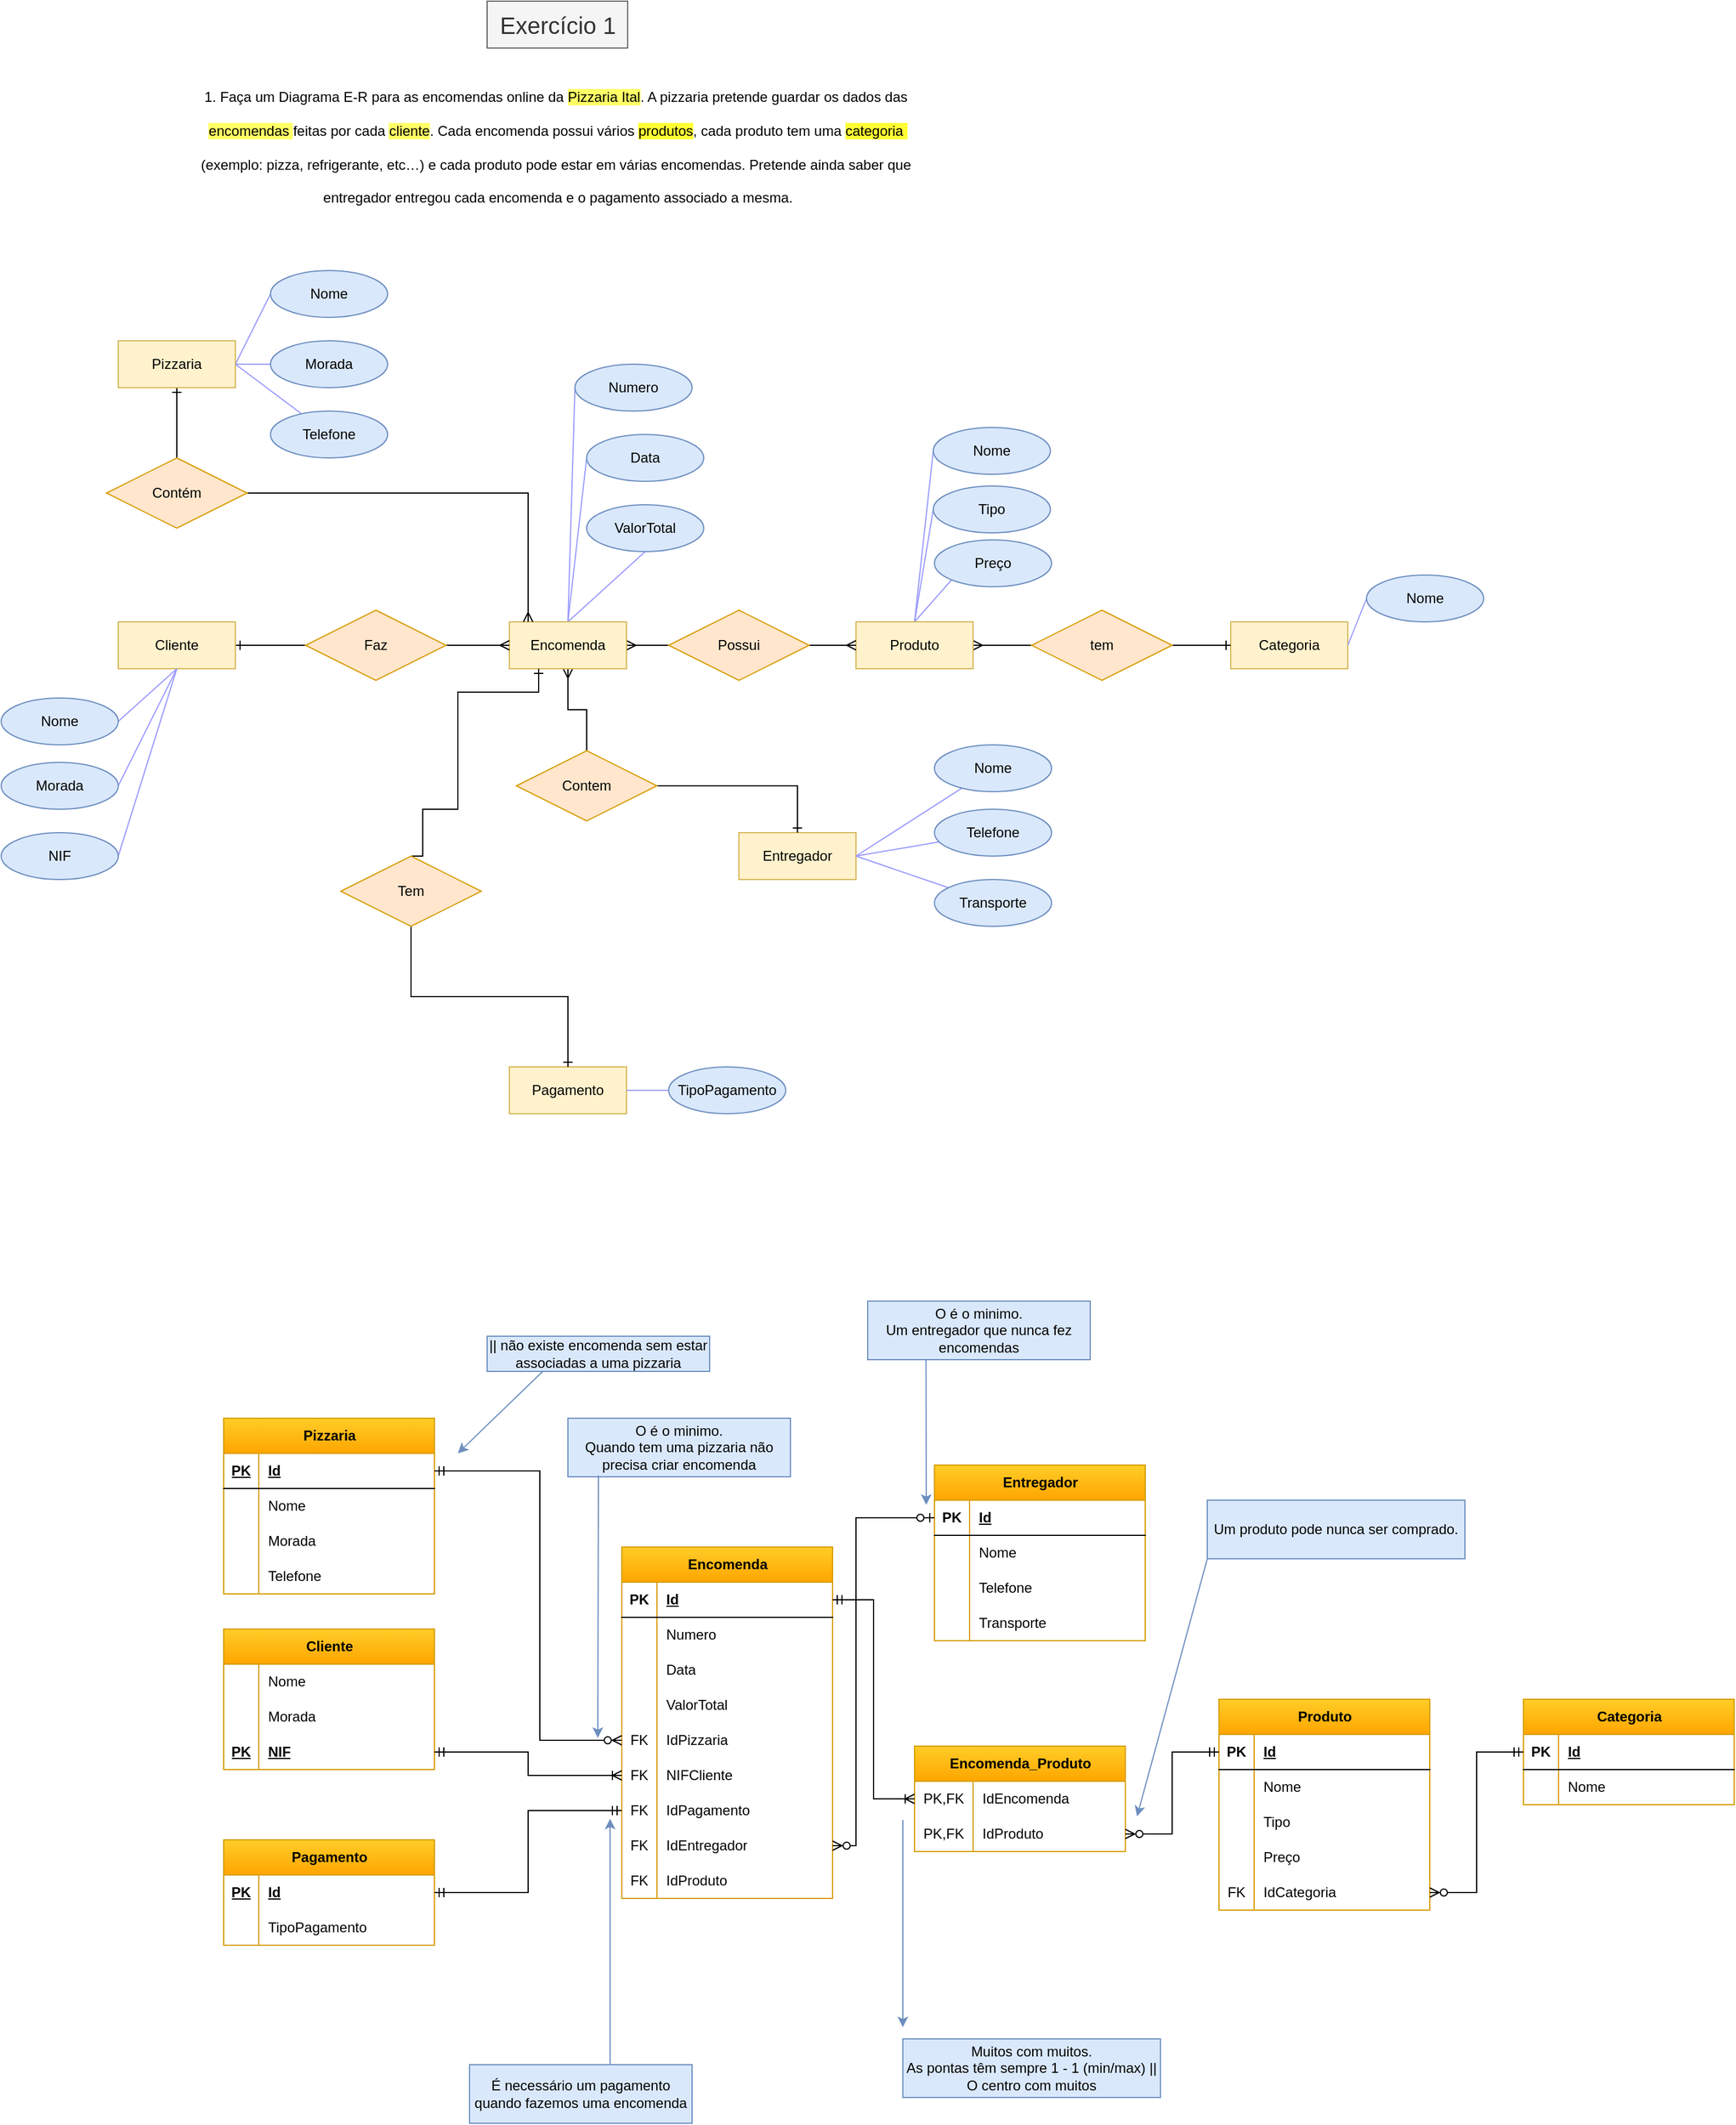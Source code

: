 <mxfile version="24.7.12" pages="2">
  <diagram name="Exercicio 1" id="PB63HDhf6Ijxa3dDkGoB">
    <mxGraphModel dx="3033" dy="2357" grid="1" gridSize="10" guides="1" tooltips="1" connect="1" arrows="1" fold="1" page="1" pageScale="1" pageWidth="827" pageHeight="1169" math="0" shadow="0">
      <root>
        <mxCell id="0" />
        <mxCell id="1" parent="0" />
        <mxCell id="ICHJ1wW3s1QgmNSuONNB-2" value="&lt;span dir=&quot;ltr&quot; class=&quot;ui-provider qc td te tf tg th ti tj tk tl tm tn to tp tq tr ts tt tu tv tw tx ty tz ua ub uc ud ue uf ug uh ui uj uk&quot;&gt;1. Faça um Diagrama E-R para as encomendas online da &lt;span style=&quot;background-color: rgb(255, 255, 102);&quot;&gt;Pizzaria Ital&lt;/span&gt;. A pizzaria pretende guardar os dados das&amp;nbsp;&lt;br&gt;&lt;br&gt;&lt;span style=&quot;background-color: rgb(255, 255, 102);&quot;&gt;encomendas &lt;/span&gt;feitas por cada &lt;span style=&quot;background-color: rgb(255, 255, 102);&quot;&gt;cliente&lt;/span&gt;. Cada encomenda possui vários &lt;span style=&quot;background-color: rgb(255, 255, 51);&quot;&gt;produtos&lt;/span&gt;, cada produto tem uma &lt;span style=&quot;background-color: rgb(255, 255, 51);&quot;&gt;categoria&amp;nbsp;&lt;/span&gt;&lt;br&gt;&lt;br&gt;(exemplo: pizza, refrigerante, etc…) e cada produto pode estar em várias encomendas. Pretende ainda saber que&amp;nbsp;&lt;br&gt;&lt;br&gt;entregador entregou cada encomenda e o pagamento associado a mesma.&lt;/span&gt;" style="text;html=1;align=center;verticalAlign=middle;resizable=0;points=[];autosize=1;strokeColor=none;fillColor=none;" parent="1" vertex="1">
          <mxGeometry x="90" y="40" width="630" height="110" as="geometry" />
        </mxCell>
        <mxCell id="ICHJ1wW3s1QgmNSuONNB-17" style="edgeStyle=orthogonalEdgeStyle;rounded=0;orthogonalLoop=1;jettySize=auto;html=1;entryX=0;entryY=0.5;entryDx=0;entryDy=0;endArrow=none;endFill=0;startArrow=ERone;startFill=0;strokeColor=#000000;" parent="1" source="ICHJ1wW3s1QgmNSuONNB-4" target="ICHJ1wW3s1QgmNSuONNB-13" edge="1">
          <mxGeometry relative="1" as="geometry" />
        </mxCell>
        <mxCell id="ICHJ1wW3s1QgmNSuONNB-4" value="Cliente" style="whiteSpace=wrap;html=1;align=center;fillColor=#fff2cc;strokeColor=#d6b656;" parent="1" vertex="1">
          <mxGeometry x="30" y="500" width="100" height="40" as="geometry" />
        </mxCell>
        <mxCell id="ICHJ1wW3s1QgmNSuONNB-16" style="edgeStyle=orthogonalEdgeStyle;rounded=0;orthogonalLoop=1;jettySize=auto;html=1;entryX=0;entryY=0.5;entryDx=0;entryDy=0;endArrow=none;endFill=0;startArrow=ERmany;startFill=0;" parent="1" source="ICHJ1wW3s1QgmNSuONNB-5" target="ICHJ1wW3s1QgmNSuONNB-14" edge="1">
          <mxGeometry relative="1" as="geometry" />
        </mxCell>
        <mxCell id="ICHJ1wW3s1QgmNSuONNB-25" style="edgeStyle=orthogonalEdgeStyle;rounded=0;orthogonalLoop=1;jettySize=auto;html=1;entryX=0.5;entryY=0;entryDx=0;entryDy=0;endArrow=none;endFill=0;startArrow=ERmany;startFill=0;" parent="1" source="ICHJ1wW3s1QgmNSuONNB-5" target="ICHJ1wW3s1QgmNSuONNB-24" edge="1">
          <mxGeometry relative="1" as="geometry" />
        </mxCell>
        <mxCell id="ICHJ1wW3s1QgmNSuONNB-51" style="rounded=0;orthogonalLoop=1;jettySize=auto;html=1;exitX=0.5;exitY=0;exitDx=0;exitDy=0;entryX=0.5;entryY=1;entryDx=0;entryDy=0;endArrow=none;endFill=0;strokeColor=#9999FF;" parent="1" source="ICHJ1wW3s1QgmNSuONNB-5" target="ICHJ1wW3s1QgmNSuONNB-50" edge="1">
          <mxGeometry relative="1" as="geometry" />
        </mxCell>
        <mxCell id="ICHJ1wW3s1QgmNSuONNB-52" style="rounded=0;orthogonalLoop=1;jettySize=auto;html=1;exitX=0.5;exitY=0;exitDx=0;exitDy=0;entryX=0;entryY=0.5;entryDx=0;entryDy=0;endArrow=none;endFill=0;strokeColor=#9999FF;" parent="1" source="ICHJ1wW3s1QgmNSuONNB-5" target="ICHJ1wW3s1QgmNSuONNB-49" edge="1">
          <mxGeometry relative="1" as="geometry" />
        </mxCell>
        <mxCell id="ICHJ1wW3s1QgmNSuONNB-53" style="rounded=0;orthogonalLoop=1;jettySize=auto;html=1;exitX=0.5;exitY=0;exitDx=0;exitDy=0;entryX=0;entryY=0.5;entryDx=0;entryDy=0;endArrow=none;endFill=0;strokeColor=#9999FF;" parent="1" source="ICHJ1wW3s1QgmNSuONNB-5" target="ICHJ1wW3s1QgmNSuONNB-48" edge="1">
          <mxGeometry relative="1" as="geometry" />
        </mxCell>
        <mxCell id="ICHJ1wW3s1QgmNSuONNB-5" value="Encomenda" style="whiteSpace=wrap;html=1;align=center;fillColor=#fff2cc;strokeColor=#d6b656;" parent="1" vertex="1">
          <mxGeometry x="364" y="500" width="100" height="40" as="geometry" />
        </mxCell>
        <mxCell id="ICHJ1wW3s1QgmNSuONNB-43" style="rounded=0;orthogonalLoop=1;jettySize=auto;html=1;exitX=0.5;exitY=0;exitDx=0;exitDy=0;entryX=0;entryY=1;entryDx=0;entryDy=0;endArrow=none;endFill=0;strokeColor=#9999FF;" parent="1" source="ICHJ1wW3s1QgmNSuONNB-6" target="ICHJ1wW3s1QgmNSuONNB-40" edge="1">
          <mxGeometry relative="1" as="geometry" />
        </mxCell>
        <mxCell id="ICHJ1wW3s1QgmNSuONNB-45" style="rounded=0;orthogonalLoop=1;jettySize=auto;html=1;exitX=0.5;exitY=0;exitDx=0;exitDy=0;entryX=0;entryY=0.5;entryDx=0;entryDy=0;endArrow=none;endFill=0;strokeColor=#9999FF;" parent="1" source="ICHJ1wW3s1QgmNSuONNB-6" target="ICHJ1wW3s1QgmNSuONNB-39" edge="1">
          <mxGeometry relative="1" as="geometry" />
        </mxCell>
        <mxCell id="ICHJ1wW3s1QgmNSuONNB-46" style="rounded=0;orthogonalLoop=1;jettySize=auto;html=1;exitX=0.5;exitY=0;exitDx=0;exitDy=0;entryX=0;entryY=0.5;entryDx=0;entryDy=0;endArrow=none;endFill=0;strokeColor=#9999FF;" parent="1" source="ICHJ1wW3s1QgmNSuONNB-6" target="ICHJ1wW3s1QgmNSuONNB-41" edge="1">
          <mxGeometry relative="1" as="geometry" />
        </mxCell>
        <mxCell id="n6CF2wPMR7OD2WnvgCWS-4" style="edgeStyle=orthogonalEdgeStyle;rounded=0;orthogonalLoop=1;jettySize=auto;html=1;entryX=0;entryY=0.5;entryDx=0;entryDy=0;endArrow=none;endFill=0;startArrow=ERmany;startFill=0;" parent="1" source="ICHJ1wW3s1QgmNSuONNB-6" target="n6CF2wPMR7OD2WnvgCWS-3" edge="1">
          <mxGeometry relative="1" as="geometry" />
        </mxCell>
        <mxCell id="ICHJ1wW3s1QgmNSuONNB-6" value="Produto" style="whiteSpace=wrap;html=1;align=center;fillColor=#fff2cc;strokeColor=#d6b656;" parent="1" vertex="1">
          <mxGeometry x="660" y="500" width="100" height="40" as="geometry" />
        </mxCell>
        <mxCell id="ICHJ1wW3s1QgmNSuONNB-18" style="edgeStyle=orthogonalEdgeStyle;rounded=0;orthogonalLoop=1;jettySize=auto;html=1;entryX=0;entryY=0.5;entryDx=0;entryDy=0;endArrow=ERmany;endFill=0;" parent="1" source="ICHJ1wW3s1QgmNSuONNB-13" target="ICHJ1wW3s1QgmNSuONNB-5" edge="1">
          <mxGeometry relative="1" as="geometry" />
        </mxCell>
        <mxCell id="ICHJ1wW3s1QgmNSuONNB-13" value="Faz" style="shape=rhombus;perimeter=rhombusPerimeter;whiteSpace=wrap;html=1;align=center;fillColor=#ffe6cc;strokeColor=#d79b00;" parent="1" vertex="1">
          <mxGeometry x="190" y="490" width="120" height="60" as="geometry" />
        </mxCell>
        <mxCell id="ICHJ1wW3s1QgmNSuONNB-15" style="edgeStyle=orthogonalEdgeStyle;rounded=0;orthogonalLoop=1;jettySize=auto;html=1;entryX=0;entryY=0.5;entryDx=0;entryDy=0;endArrow=ERmany;endFill=0;" parent="1" source="ICHJ1wW3s1QgmNSuONNB-14" target="ICHJ1wW3s1QgmNSuONNB-6" edge="1">
          <mxGeometry relative="1" as="geometry" />
        </mxCell>
        <mxCell id="ICHJ1wW3s1QgmNSuONNB-14" value="Possui" style="shape=rhombus;perimeter=rhombusPerimeter;whiteSpace=wrap;html=1;align=center;fillColor=#ffe6cc;strokeColor=#d79b00;" parent="1" vertex="1">
          <mxGeometry x="500" y="490" width="120" height="60" as="geometry" />
        </mxCell>
        <mxCell id="ICHJ1wW3s1QgmNSuONNB-59" style="edgeStyle=orthogonalEdgeStyle;rounded=0;orthogonalLoop=1;jettySize=auto;html=1;exitX=0.25;exitY=1;exitDx=0;exitDy=0;entryX=0.5;entryY=0;entryDx=0;entryDy=0;endArrow=none;endFill=0;startArrow=ERone;startFill=0;" parent="1" source="ICHJ1wW3s1QgmNSuONNB-5" target="ICHJ1wW3s1QgmNSuONNB-58" edge="1">
          <mxGeometry relative="1" as="geometry">
            <Array as="points">
              <mxPoint x="389" y="560" />
              <mxPoint x="320" y="560" />
              <mxPoint x="320" y="660" />
              <mxPoint x="290" y="660" />
              <mxPoint x="290" y="700" />
            </Array>
          </mxGeometry>
        </mxCell>
        <mxCell id="ICHJ1wW3s1QgmNSuONNB-22" value="Entregador" style="whiteSpace=wrap;html=1;align=center;fillColor=#fff2cc;strokeColor=#d6b656;" parent="1" vertex="1">
          <mxGeometry x="560" y="680" width="100" height="40" as="geometry" />
        </mxCell>
        <mxCell id="ICHJ1wW3s1QgmNSuONNB-23" value="Pagamento" style="whiteSpace=wrap;html=1;align=center;fillColor=#fff2cc;strokeColor=#d6b656;" parent="1" vertex="1">
          <mxGeometry x="364" y="880" width="100" height="40" as="geometry" />
        </mxCell>
        <mxCell id="ICHJ1wW3s1QgmNSuONNB-26" style="edgeStyle=orthogonalEdgeStyle;rounded=0;orthogonalLoop=1;jettySize=auto;html=1;entryX=0.5;entryY=0;entryDx=0;entryDy=0;endArrow=ERone;endFill=0;" parent="1" source="ICHJ1wW3s1QgmNSuONNB-24" target="ICHJ1wW3s1QgmNSuONNB-22" edge="1">
          <mxGeometry relative="1" as="geometry" />
        </mxCell>
        <mxCell id="ICHJ1wW3s1QgmNSuONNB-24" value="Contem" style="shape=rhombus;perimeter=rhombusPerimeter;whiteSpace=wrap;html=1;align=center;fillColor=#ffe6cc;strokeColor=#d79b00;" parent="1" vertex="1">
          <mxGeometry x="370" y="610" width="120" height="60" as="geometry" />
        </mxCell>
        <mxCell id="ICHJ1wW3s1QgmNSuONNB-31" style="rounded=0;orthogonalLoop=1;jettySize=auto;html=1;exitX=1;exitY=0.5;exitDx=0;exitDy=0;entryX=0;entryY=0.5;entryDx=0;entryDy=0;endArrow=none;endFill=0;strokeColor=#9999FF;" parent="1" source="ICHJ1wW3s1QgmNSuONNB-27" target="ICHJ1wW3s1QgmNSuONNB-28" edge="1">
          <mxGeometry relative="1" as="geometry" />
        </mxCell>
        <mxCell id="ICHJ1wW3s1QgmNSuONNB-36" style="edgeStyle=orthogonalEdgeStyle;rounded=0;orthogonalLoop=1;jettySize=auto;html=1;entryX=0.5;entryY=0;entryDx=0;entryDy=0;endArrow=none;endFill=0;startArrow=ERone;startFill=0;" parent="1" source="ICHJ1wW3s1QgmNSuONNB-27" target="ICHJ1wW3s1QgmNSuONNB-35" edge="1">
          <mxGeometry relative="1" as="geometry" />
        </mxCell>
        <mxCell id="ICHJ1wW3s1QgmNSuONNB-27" value="Pizzaria" style="whiteSpace=wrap;html=1;align=center;fillColor=#fff2cc;strokeColor=#d6b656;" parent="1" vertex="1">
          <mxGeometry x="30" y="260" width="100" height="40" as="geometry" />
        </mxCell>
        <mxCell id="ICHJ1wW3s1QgmNSuONNB-28" value="Nome" style="ellipse;whiteSpace=wrap;html=1;align=center;fillColor=#dae8fc;strokeColor=#6c8ebf;" parent="1" vertex="1">
          <mxGeometry x="160" y="200" width="100" height="40" as="geometry" />
        </mxCell>
        <mxCell id="ICHJ1wW3s1QgmNSuONNB-32" style="edgeStyle=orthogonalEdgeStyle;rounded=0;orthogonalLoop=1;jettySize=auto;html=1;exitX=0;exitY=0.5;exitDx=0;exitDy=0;entryX=1;entryY=0.5;entryDx=0;entryDy=0;endArrow=none;endFill=0;strokeColor=#9999FF;" parent="1" source="ICHJ1wW3s1QgmNSuONNB-29" target="ICHJ1wW3s1QgmNSuONNB-27" edge="1">
          <mxGeometry relative="1" as="geometry" />
        </mxCell>
        <mxCell id="ICHJ1wW3s1QgmNSuONNB-29" value="Morada" style="ellipse;whiteSpace=wrap;html=1;align=center;fillColor=#dae8fc;strokeColor=#6c8ebf;" parent="1" vertex="1">
          <mxGeometry x="160" y="260" width="100" height="40" as="geometry" />
        </mxCell>
        <mxCell id="ICHJ1wW3s1QgmNSuONNB-33" style="rounded=0;orthogonalLoop=1;jettySize=auto;html=1;entryX=1;entryY=0.5;entryDx=0;entryDy=0;endArrow=none;endFill=0;strokeColor=#9999FF;" parent="1" source="ICHJ1wW3s1QgmNSuONNB-30" target="ICHJ1wW3s1QgmNSuONNB-27" edge="1">
          <mxGeometry relative="1" as="geometry" />
        </mxCell>
        <mxCell id="ICHJ1wW3s1QgmNSuONNB-30" value="Telefone" style="ellipse;whiteSpace=wrap;html=1;align=center;fillColor=#dae8fc;strokeColor=#6c8ebf;" parent="1" vertex="1">
          <mxGeometry x="160" y="320" width="100" height="40" as="geometry" />
        </mxCell>
        <mxCell id="ICHJ1wW3s1QgmNSuONNB-37" style="edgeStyle=orthogonalEdgeStyle;rounded=0;orthogonalLoop=1;jettySize=auto;html=1;endArrow=ERmany;endFill=0;" parent="1" source="ICHJ1wW3s1QgmNSuONNB-35" edge="1">
          <mxGeometry relative="1" as="geometry">
            <mxPoint x="380" y="500" as="targetPoint" />
            <Array as="points">
              <mxPoint x="380" y="390" />
              <mxPoint x="380" y="500" />
            </Array>
          </mxGeometry>
        </mxCell>
        <mxCell id="ICHJ1wW3s1QgmNSuONNB-35" value="Contém" style="shape=rhombus;perimeter=rhombusPerimeter;whiteSpace=wrap;html=1;align=center;fillColor=#ffe6cc;strokeColor=#d79b00;" parent="1" vertex="1">
          <mxGeometry x="20" y="360" width="120" height="60" as="geometry" />
        </mxCell>
        <mxCell id="ICHJ1wW3s1QgmNSuONNB-39" value="Tipo" style="ellipse;whiteSpace=wrap;html=1;align=center;fillColor=#dae8fc;strokeColor=#6c8ebf;" parent="1" vertex="1">
          <mxGeometry x="726" y="384" width="100" height="40" as="geometry" />
        </mxCell>
        <mxCell id="ICHJ1wW3s1QgmNSuONNB-40" value="Preço" style="ellipse;whiteSpace=wrap;html=1;align=center;fillColor=#dae8fc;strokeColor=#6c8ebf;" parent="1" vertex="1">
          <mxGeometry x="727" y="430" width="100" height="40" as="geometry" />
        </mxCell>
        <mxCell id="ICHJ1wW3s1QgmNSuONNB-41" value="Nome" style="ellipse;whiteSpace=wrap;html=1;align=center;fillColor=#dae8fc;strokeColor=#6c8ebf;" parent="1" vertex="1">
          <mxGeometry x="726" y="334" width="100" height="40" as="geometry" />
        </mxCell>
        <mxCell id="ICHJ1wW3s1QgmNSuONNB-48" value="Numero" style="ellipse;whiteSpace=wrap;html=1;align=center;fillColor=#dae8fc;strokeColor=#6c8ebf;" parent="1" vertex="1">
          <mxGeometry x="420" y="280" width="100" height="40" as="geometry" />
        </mxCell>
        <mxCell id="ICHJ1wW3s1QgmNSuONNB-49" value="Data" style="ellipse;whiteSpace=wrap;html=1;align=center;fillColor=#dae8fc;strokeColor=#6c8ebf;" parent="1" vertex="1">
          <mxGeometry x="430" y="340" width="100" height="40" as="geometry" />
        </mxCell>
        <mxCell id="ICHJ1wW3s1QgmNSuONNB-50" value="ValorTotal" style="ellipse;whiteSpace=wrap;html=1;align=center;fillColor=#dae8fc;strokeColor=#6c8ebf;" parent="1" vertex="1">
          <mxGeometry x="430" y="400" width="100" height="40" as="geometry" />
        </mxCell>
        <mxCell id="ICHJ1wW3s1QgmNSuONNB-63" style="rounded=0;orthogonalLoop=1;jettySize=auto;html=1;exitX=1;exitY=0.5;exitDx=0;exitDy=0;entryX=0.5;entryY=1;entryDx=0;entryDy=0;endArrow=none;endFill=0;strokeColor=#9999FF;" parent="1" source="ICHJ1wW3s1QgmNSuONNB-55" target="ICHJ1wW3s1QgmNSuONNB-4" edge="1">
          <mxGeometry relative="1" as="geometry" />
        </mxCell>
        <mxCell id="ICHJ1wW3s1QgmNSuONNB-55" value="Nome" style="ellipse;whiteSpace=wrap;html=1;align=center;fillColor=#dae8fc;strokeColor=#6c8ebf;" parent="1" vertex="1">
          <mxGeometry x="-70" y="565" width="100" height="40" as="geometry" />
        </mxCell>
        <mxCell id="ICHJ1wW3s1QgmNSuONNB-64" style="rounded=0;orthogonalLoop=1;jettySize=auto;html=1;exitX=1;exitY=0.5;exitDx=0;exitDy=0;endArrow=none;endFill=0;strokeColor=#9999FF;" parent="1" source="ICHJ1wW3s1QgmNSuONNB-56" edge="1">
          <mxGeometry relative="1" as="geometry">
            <mxPoint x="80" y="540" as="targetPoint" />
          </mxGeometry>
        </mxCell>
        <mxCell id="ICHJ1wW3s1QgmNSuONNB-56" value="Morada" style="ellipse;whiteSpace=wrap;html=1;align=center;fillColor=#dae8fc;strokeColor=#6c8ebf;" parent="1" vertex="1">
          <mxGeometry x="-70" y="620" width="100" height="40" as="geometry" />
        </mxCell>
        <mxCell id="ICHJ1wW3s1QgmNSuONNB-65" style="rounded=0;orthogonalLoop=1;jettySize=auto;html=1;exitX=1;exitY=0.5;exitDx=0;exitDy=0;endArrow=none;endFill=0;strokeColor=#9999FF;" parent="1" source="ICHJ1wW3s1QgmNSuONNB-57" edge="1">
          <mxGeometry relative="1" as="geometry">
            <mxPoint x="80" y="540" as="targetPoint" />
          </mxGeometry>
        </mxCell>
        <mxCell id="ICHJ1wW3s1QgmNSuONNB-57" value="NIF" style="ellipse;whiteSpace=wrap;html=1;align=center;fillColor=#dae8fc;strokeColor=#6c8ebf;" parent="1" vertex="1">
          <mxGeometry x="-70" y="680" width="100" height="40" as="geometry" />
        </mxCell>
        <mxCell id="ICHJ1wW3s1QgmNSuONNB-60" style="edgeStyle=orthogonalEdgeStyle;rounded=0;orthogonalLoop=1;jettySize=auto;html=1;exitX=0.5;exitY=1;exitDx=0;exitDy=0;entryX=0.5;entryY=0;entryDx=0;entryDy=0;endArrow=ERone;endFill=0;" parent="1" source="ICHJ1wW3s1QgmNSuONNB-58" target="ICHJ1wW3s1QgmNSuONNB-23" edge="1">
          <mxGeometry relative="1" as="geometry" />
        </mxCell>
        <mxCell id="ICHJ1wW3s1QgmNSuONNB-58" value="Tem" style="shape=rhombus;perimeter=rhombusPerimeter;whiteSpace=wrap;html=1;align=center;fillColor=#ffe6cc;strokeColor=#d79b00;" parent="1" vertex="1">
          <mxGeometry x="220" y="700" width="120" height="60" as="geometry" />
        </mxCell>
        <mxCell id="ICHJ1wW3s1QgmNSuONNB-69" style="rounded=0;orthogonalLoop=1;jettySize=auto;html=1;entryX=1;entryY=0.5;entryDx=0;entryDy=0;endArrow=none;endFill=0;strokeColor=#9999FF;" parent="1" source="ICHJ1wW3s1QgmNSuONNB-66" target="ICHJ1wW3s1QgmNSuONNB-22" edge="1">
          <mxGeometry relative="1" as="geometry" />
        </mxCell>
        <mxCell id="ICHJ1wW3s1QgmNSuONNB-66" value="Nome" style="ellipse;whiteSpace=wrap;html=1;align=center;fillColor=#dae8fc;strokeColor=#6c8ebf;" parent="1" vertex="1">
          <mxGeometry x="727" y="605" width="100" height="40" as="geometry" />
        </mxCell>
        <mxCell id="ICHJ1wW3s1QgmNSuONNB-70" style="edgeStyle=none;shape=connector;rounded=0;orthogonalLoop=1;jettySize=auto;html=1;entryX=1;entryY=0.5;entryDx=0;entryDy=0;strokeColor=#9999FF;align=center;verticalAlign=middle;fontFamily=Helvetica;fontSize=11;fontColor=default;labelBackgroundColor=default;endArrow=none;endFill=0;" parent="1" source="ICHJ1wW3s1QgmNSuONNB-67" target="ICHJ1wW3s1QgmNSuONNB-22" edge="1">
          <mxGeometry relative="1" as="geometry" />
        </mxCell>
        <mxCell id="ICHJ1wW3s1QgmNSuONNB-67" value="Telefone" style="ellipse;whiteSpace=wrap;html=1;align=center;fillColor=#dae8fc;strokeColor=#6c8ebf;" parent="1" vertex="1">
          <mxGeometry x="727" y="660" width="100" height="40" as="geometry" />
        </mxCell>
        <mxCell id="ICHJ1wW3s1QgmNSuONNB-71" style="edgeStyle=none;shape=connector;rounded=0;orthogonalLoop=1;jettySize=auto;html=1;entryX=1;entryY=0.5;entryDx=0;entryDy=0;strokeColor=#9999FF;align=center;verticalAlign=middle;fontFamily=Helvetica;fontSize=11;fontColor=default;labelBackgroundColor=default;endArrow=none;endFill=0;" parent="1" source="ICHJ1wW3s1QgmNSuONNB-68" target="ICHJ1wW3s1QgmNSuONNB-22" edge="1">
          <mxGeometry relative="1" as="geometry" />
        </mxCell>
        <mxCell id="ICHJ1wW3s1QgmNSuONNB-68" value="Transporte" style="ellipse;whiteSpace=wrap;html=1;align=center;fillColor=#dae8fc;strokeColor=#6c8ebf;" parent="1" vertex="1">
          <mxGeometry x="727" y="720" width="100" height="40" as="geometry" />
        </mxCell>
        <mxCell id="ICHJ1wW3s1QgmNSuONNB-73" style="edgeStyle=none;shape=connector;rounded=0;orthogonalLoop=1;jettySize=auto;html=1;exitX=0;exitY=0.5;exitDx=0;exitDy=0;entryX=1;entryY=0.5;entryDx=0;entryDy=0;strokeColor=#9999FF;align=center;verticalAlign=middle;fontFamily=Helvetica;fontSize=11;fontColor=default;labelBackgroundColor=default;endArrow=none;endFill=0;" parent="1" source="ICHJ1wW3s1QgmNSuONNB-72" target="ICHJ1wW3s1QgmNSuONNB-23" edge="1">
          <mxGeometry relative="1" as="geometry" />
        </mxCell>
        <mxCell id="ICHJ1wW3s1QgmNSuONNB-72" value="TipoPagamento" style="ellipse;whiteSpace=wrap;html=1;align=center;fillColor=#dae8fc;strokeColor=#6c8ebf;" parent="1" vertex="1">
          <mxGeometry x="500" y="880" width="100" height="40" as="geometry" />
        </mxCell>
        <mxCell id="n6CF2wPMR7OD2WnvgCWS-1" value="&lt;span style=&quot;font-size: 20px;&quot;&gt;Exercício 1&lt;/span&gt;" style="text;html=1;align=center;verticalAlign=middle;resizable=0;points=[];autosize=1;rounded=0;glass=0;rotation=0;fillColor=#f5f5f5;fontColor=#333333;strokeColor=#666666;" parent="1" vertex="1">
          <mxGeometry x="345" y="-30" width="120" height="40" as="geometry" />
        </mxCell>
        <mxCell id="n6CF2wPMR7OD2WnvgCWS-2" value="Categoria" style="whiteSpace=wrap;html=1;align=center;fillColor=#fff2cc;strokeColor=#d6b656;" parent="1" vertex="1">
          <mxGeometry x="980" y="500" width="100" height="40" as="geometry" />
        </mxCell>
        <mxCell id="n6CF2wPMR7OD2WnvgCWS-5" style="edgeStyle=orthogonalEdgeStyle;rounded=0;orthogonalLoop=1;jettySize=auto;html=1;entryX=0;entryY=0.5;entryDx=0;entryDy=0;endArrow=ERone;endFill=0;" parent="1" source="n6CF2wPMR7OD2WnvgCWS-3" target="n6CF2wPMR7OD2WnvgCWS-2" edge="1">
          <mxGeometry relative="1" as="geometry" />
        </mxCell>
        <mxCell id="n6CF2wPMR7OD2WnvgCWS-3" value="tem" style="shape=rhombus;perimeter=rhombusPerimeter;whiteSpace=wrap;html=1;align=center;fillColor=#ffe6cc;strokeColor=#d79b00;" parent="1" vertex="1">
          <mxGeometry x="810" y="490" width="120" height="60" as="geometry" />
        </mxCell>
        <mxCell id="n6CF2wPMR7OD2WnvgCWS-6" style="rounded=0;orthogonalLoop=1;jettySize=auto;html=1;exitX=1;exitY=0.5;exitDx=0;exitDy=0;entryX=0;entryY=0.5;entryDx=0;entryDy=0;endArrow=none;endFill=0;strokeColor=#9999FF;" parent="1" source="n6CF2wPMR7OD2WnvgCWS-2" target="n6CF2wPMR7OD2WnvgCWS-7" edge="1">
          <mxGeometry relative="1" as="geometry">
            <mxPoint x="1110" y="526" as="sourcePoint" />
          </mxGeometry>
        </mxCell>
        <mxCell id="n6CF2wPMR7OD2WnvgCWS-7" value="Nome" style="ellipse;whiteSpace=wrap;html=1;align=center;fillColor=#dae8fc;strokeColor=#6c8ebf;" parent="1" vertex="1">
          <mxGeometry x="1096" y="460" width="100" height="40" as="geometry" />
        </mxCell>
        <mxCell id="c8JisJuQrMK4-NWSX5WA-1" value="Cliente" style="shape=table;startSize=30;container=1;collapsible=1;childLayout=tableLayout;fixedRows=1;rowLines=0;fontStyle=1;align=center;resizeLast=1;html=1;fillColor=#ffcd28;gradientColor=#ffa500;strokeColor=#d79b00;" parent="1" vertex="1">
          <mxGeometry x="120" y="1360" width="180" height="120" as="geometry" />
        </mxCell>
        <mxCell id="c8JisJuQrMK4-NWSX5WA-5" value="" style="shape=tableRow;horizontal=0;startSize=0;swimlaneHead=0;swimlaneBody=0;fillColor=none;collapsible=0;dropTarget=0;points=[[0,0.5],[1,0.5]];portConstraint=eastwest;top=0;left=0;right=0;bottom=0;" parent="c8JisJuQrMK4-NWSX5WA-1" vertex="1">
          <mxGeometry y="30" width="180" height="30" as="geometry" />
        </mxCell>
        <mxCell id="c8JisJuQrMK4-NWSX5WA-6" value="" style="shape=partialRectangle;connectable=0;fillColor=none;top=0;left=0;bottom=0;right=0;editable=1;overflow=hidden;whiteSpace=wrap;html=1;" parent="c8JisJuQrMK4-NWSX5WA-5" vertex="1">
          <mxGeometry width="30" height="30" as="geometry">
            <mxRectangle width="30" height="30" as="alternateBounds" />
          </mxGeometry>
        </mxCell>
        <mxCell id="c8JisJuQrMK4-NWSX5WA-7" value="Nome" style="shape=partialRectangle;connectable=0;fillColor=none;top=0;left=0;bottom=0;right=0;align=left;spacingLeft=6;overflow=hidden;whiteSpace=wrap;html=1;" parent="c8JisJuQrMK4-NWSX5WA-5" vertex="1">
          <mxGeometry x="30" width="150" height="30" as="geometry">
            <mxRectangle width="150" height="30" as="alternateBounds" />
          </mxGeometry>
        </mxCell>
        <mxCell id="c8JisJuQrMK4-NWSX5WA-8" value="" style="shape=tableRow;horizontal=0;startSize=0;swimlaneHead=0;swimlaneBody=0;fillColor=none;collapsible=0;dropTarget=0;points=[[0,0.5],[1,0.5]];portConstraint=eastwest;top=0;left=0;right=0;bottom=0;" parent="c8JisJuQrMK4-NWSX5WA-1" vertex="1">
          <mxGeometry y="60" width="180" height="30" as="geometry" />
        </mxCell>
        <mxCell id="c8JisJuQrMK4-NWSX5WA-9" value="" style="shape=partialRectangle;connectable=0;fillColor=none;top=0;left=0;bottom=0;right=0;editable=1;overflow=hidden;whiteSpace=wrap;html=1;" parent="c8JisJuQrMK4-NWSX5WA-8" vertex="1">
          <mxGeometry width="30" height="30" as="geometry">
            <mxRectangle width="30" height="30" as="alternateBounds" />
          </mxGeometry>
        </mxCell>
        <mxCell id="c8JisJuQrMK4-NWSX5WA-10" value="Morada" style="shape=partialRectangle;connectable=0;fillColor=none;top=0;left=0;bottom=0;right=0;align=left;spacingLeft=6;overflow=hidden;whiteSpace=wrap;html=1;" parent="c8JisJuQrMK4-NWSX5WA-8" vertex="1">
          <mxGeometry x="30" width="150" height="30" as="geometry">
            <mxRectangle width="150" height="30" as="alternateBounds" />
          </mxGeometry>
        </mxCell>
        <mxCell id="c8JisJuQrMK4-NWSX5WA-11" value="" style="shape=tableRow;horizontal=0;startSize=0;swimlaneHead=0;swimlaneBody=0;fillColor=none;collapsible=0;dropTarget=0;points=[[0,0.5],[1,0.5]];portConstraint=eastwest;top=0;left=0;right=0;bottom=0;" parent="c8JisJuQrMK4-NWSX5WA-1" vertex="1">
          <mxGeometry y="90" width="180" height="30" as="geometry" />
        </mxCell>
        <mxCell id="c8JisJuQrMK4-NWSX5WA-12" value="PK" style="shape=partialRectangle;connectable=0;fillColor=none;top=0;left=0;bottom=0;right=0;editable=1;overflow=hidden;whiteSpace=wrap;html=1;fontStyle=5" parent="c8JisJuQrMK4-NWSX5WA-11" vertex="1">
          <mxGeometry width="30" height="30" as="geometry">
            <mxRectangle width="30" height="30" as="alternateBounds" />
          </mxGeometry>
        </mxCell>
        <mxCell id="c8JisJuQrMK4-NWSX5WA-13" value="NIF" style="shape=partialRectangle;connectable=0;fillColor=none;top=0;left=0;bottom=0;right=0;align=left;spacingLeft=6;overflow=hidden;whiteSpace=wrap;html=1;fontStyle=5" parent="c8JisJuQrMK4-NWSX5WA-11" vertex="1">
          <mxGeometry x="30" width="150" height="30" as="geometry">
            <mxRectangle width="150" height="30" as="alternateBounds" />
          </mxGeometry>
        </mxCell>
        <mxCell id="c8JisJuQrMK4-NWSX5WA-61" value="Encomenda" style="shape=table;startSize=30;container=1;collapsible=1;childLayout=tableLayout;fixedRows=1;rowLines=0;fontStyle=1;align=center;resizeLast=1;html=1;fillColor=#ffcd28;gradientColor=#ffa500;strokeColor=#d79b00;" parent="1" vertex="1">
          <mxGeometry x="460" y="1290" width="180" height="300" as="geometry" />
        </mxCell>
        <mxCell id="c8JisJuQrMK4-NWSX5WA-62" value="" style="shape=tableRow;horizontal=0;startSize=0;swimlaneHead=0;swimlaneBody=0;fillColor=none;collapsible=0;dropTarget=0;points=[[0,0.5],[1,0.5]];portConstraint=eastwest;top=0;left=0;right=0;bottom=1;" parent="c8JisJuQrMK4-NWSX5WA-61" vertex="1">
          <mxGeometry y="30" width="180" height="30" as="geometry" />
        </mxCell>
        <mxCell id="c8JisJuQrMK4-NWSX5WA-63" value="PK" style="shape=partialRectangle;connectable=0;fillColor=none;top=0;left=0;bottom=0;right=0;fontStyle=1;overflow=hidden;whiteSpace=wrap;html=1;" parent="c8JisJuQrMK4-NWSX5WA-62" vertex="1">
          <mxGeometry width="30" height="30" as="geometry">
            <mxRectangle width="30" height="30" as="alternateBounds" />
          </mxGeometry>
        </mxCell>
        <mxCell id="c8JisJuQrMK4-NWSX5WA-64" value="Id" style="shape=partialRectangle;connectable=0;fillColor=none;top=0;left=0;bottom=0;right=0;align=left;spacingLeft=6;fontStyle=5;overflow=hidden;whiteSpace=wrap;html=1;" parent="c8JisJuQrMK4-NWSX5WA-62" vertex="1">
          <mxGeometry x="30" width="150" height="30" as="geometry">
            <mxRectangle width="150" height="30" as="alternateBounds" />
          </mxGeometry>
        </mxCell>
        <mxCell id="c8JisJuQrMK4-NWSX5WA-65" value="" style="shape=tableRow;horizontal=0;startSize=0;swimlaneHead=0;swimlaneBody=0;fillColor=none;collapsible=0;dropTarget=0;points=[[0,0.5],[1,0.5]];portConstraint=eastwest;top=0;left=0;right=0;bottom=0;" parent="c8JisJuQrMK4-NWSX5WA-61" vertex="1">
          <mxGeometry y="60" width="180" height="30" as="geometry" />
        </mxCell>
        <mxCell id="c8JisJuQrMK4-NWSX5WA-66" value="" style="shape=partialRectangle;connectable=0;fillColor=none;top=0;left=0;bottom=0;right=0;editable=1;overflow=hidden;whiteSpace=wrap;html=1;" parent="c8JisJuQrMK4-NWSX5WA-65" vertex="1">
          <mxGeometry width="30" height="30" as="geometry">
            <mxRectangle width="30" height="30" as="alternateBounds" />
          </mxGeometry>
        </mxCell>
        <mxCell id="c8JisJuQrMK4-NWSX5WA-67" value="Numero" style="shape=partialRectangle;connectable=0;fillColor=none;top=0;left=0;bottom=0;right=0;align=left;spacingLeft=6;overflow=hidden;whiteSpace=wrap;html=1;" parent="c8JisJuQrMK4-NWSX5WA-65" vertex="1">
          <mxGeometry x="30" width="150" height="30" as="geometry">
            <mxRectangle width="150" height="30" as="alternateBounds" />
          </mxGeometry>
        </mxCell>
        <mxCell id="c8JisJuQrMK4-NWSX5WA-68" value="" style="shape=tableRow;horizontal=0;startSize=0;swimlaneHead=0;swimlaneBody=0;fillColor=none;collapsible=0;dropTarget=0;points=[[0,0.5],[1,0.5]];portConstraint=eastwest;top=0;left=0;right=0;bottom=0;" parent="c8JisJuQrMK4-NWSX5WA-61" vertex="1">
          <mxGeometry y="90" width="180" height="30" as="geometry" />
        </mxCell>
        <mxCell id="c8JisJuQrMK4-NWSX5WA-69" value="" style="shape=partialRectangle;connectable=0;fillColor=none;top=0;left=0;bottom=0;right=0;editable=1;overflow=hidden;whiteSpace=wrap;html=1;" parent="c8JisJuQrMK4-NWSX5WA-68" vertex="1">
          <mxGeometry width="30" height="30" as="geometry">
            <mxRectangle width="30" height="30" as="alternateBounds" />
          </mxGeometry>
        </mxCell>
        <mxCell id="c8JisJuQrMK4-NWSX5WA-70" value="Data" style="shape=partialRectangle;connectable=0;fillColor=none;top=0;left=0;bottom=0;right=0;align=left;spacingLeft=6;overflow=hidden;whiteSpace=wrap;html=1;" parent="c8JisJuQrMK4-NWSX5WA-68" vertex="1">
          <mxGeometry x="30" width="150" height="30" as="geometry">
            <mxRectangle width="150" height="30" as="alternateBounds" />
          </mxGeometry>
        </mxCell>
        <mxCell id="c8JisJuQrMK4-NWSX5WA-71" value="" style="shape=tableRow;horizontal=0;startSize=0;swimlaneHead=0;swimlaneBody=0;fillColor=none;collapsible=0;dropTarget=0;points=[[0,0.5],[1,0.5]];portConstraint=eastwest;top=0;left=0;right=0;bottom=0;" parent="c8JisJuQrMK4-NWSX5WA-61" vertex="1">
          <mxGeometry y="120" width="180" height="30" as="geometry" />
        </mxCell>
        <mxCell id="c8JisJuQrMK4-NWSX5WA-72" value="" style="shape=partialRectangle;connectable=0;fillColor=none;top=0;left=0;bottom=0;right=0;editable=1;overflow=hidden;whiteSpace=wrap;html=1;" parent="c8JisJuQrMK4-NWSX5WA-71" vertex="1">
          <mxGeometry width="30" height="30" as="geometry">
            <mxRectangle width="30" height="30" as="alternateBounds" />
          </mxGeometry>
        </mxCell>
        <mxCell id="c8JisJuQrMK4-NWSX5WA-73" value="ValorTotal" style="shape=partialRectangle;connectable=0;fillColor=none;top=0;left=0;bottom=0;right=0;align=left;spacingLeft=6;overflow=hidden;whiteSpace=wrap;html=1;" parent="c8JisJuQrMK4-NWSX5WA-71" vertex="1">
          <mxGeometry x="30" width="150" height="30" as="geometry">
            <mxRectangle width="150" height="30" as="alternateBounds" />
          </mxGeometry>
        </mxCell>
        <mxCell id="c8JisJuQrMK4-NWSX5WA-74" value="" style="shape=tableRow;horizontal=0;startSize=0;swimlaneHead=0;swimlaneBody=0;fillColor=none;collapsible=0;dropTarget=0;points=[[0,0.5],[1,0.5]];portConstraint=eastwest;top=0;left=0;right=0;bottom=0;" parent="c8JisJuQrMK4-NWSX5WA-61" vertex="1">
          <mxGeometry y="150" width="180" height="30" as="geometry" />
        </mxCell>
        <mxCell id="c8JisJuQrMK4-NWSX5WA-75" value="FK" style="shape=partialRectangle;connectable=0;fillColor=none;top=0;left=0;bottom=0;right=0;editable=1;overflow=hidden;whiteSpace=wrap;html=1;" parent="c8JisJuQrMK4-NWSX5WA-74" vertex="1">
          <mxGeometry width="30" height="30" as="geometry">
            <mxRectangle width="30" height="30" as="alternateBounds" />
          </mxGeometry>
        </mxCell>
        <mxCell id="c8JisJuQrMK4-NWSX5WA-76" value="IdPizzaria" style="shape=partialRectangle;connectable=0;fillColor=none;top=0;left=0;bottom=0;right=0;align=left;spacingLeft=6;overflow=hidden;whiteSpace=wrap;html=1;" parent="c8JisJuQrMK4-NWSX5WA-74" vertex="1">
          <mxGeometry x="30" width="150" height="30" as="geometry">
            <mxRectangle width="150" height="30" as="alternateBounds" />
          </mxGeometry>
        </mxCell>
        <mxCell id="c8JisJuQrMK4-NWSX5WA-77" value="" style="shape=tableRow;horizontal=0;startSize=0;swimlaneHead=0;swimlaneBody=0;fillColor=none;collapsible=0;dropTarget=0;points=[[0,0.5],[1,0.5]];portConstraint=eastwest;top=0;left=0;right=0;bottom=0;" parent="c8JisJuQrMK4-NWSX5WA-61" vertex="1">
          <mxGeometry y="180" width="180" height="30" as="geometry" />
        </mxCell>
        <mxCell id="c8JisJuQrMK4-NWSX5WA-78" value="FK" style="shape=partialRectangle;connectable=0;fillColor=none;top=0;left=0;bottom=0;right=0;editable=1;overflow=hidden;whiteSpace=wrap;html=1;" parent="c8JisJuQrMK4-NWSX5WA-77" vertex="1">
          <mxGeometry width="30" height="30" as="geometry">
            <mxRectangle width="30" height="30" as="alternateBounds" />
          </mxGeometry>
        </mxCell>
        <mxCell id="c8JisJuQrMK4-NWSX5WA-79" value="NIFCliente" style="shape=partialRectangle;connectable=0;fillColor=none;top=0;left=0;bottom=0;right=0;align=left;spacingLeft=6;overflow=hidden;whiteSpace=wrap;html=1;" parent="c8JisJuQrMK4-NWSX5WA-77" vertex="1">
          <mxGeometry x="30" width="150" height="30" as="geometry">
            <mxRectangle width="150" height="30" as="alternateBounds" />
          </mxGeometry>
        </mxCell>
        <mxCell id="c8JisJuQrMK4-NWSX5WA-80" value="" style="shape=tableRow;horizontal=0;startSize=0;swimlaneHead=0;swimlaneBody=0;fillColor=none;collapsible=0;dropTarget=0;points=[[0,0.5],[1,0.5]];portConstraint=eastwest;top=0;left=0;right=0;bottom=0;" parent="c8JisJuQrMK4-NWSX5WA-61" vertex="1">
          <mxGeometry y="210" width="180" height="30" as="geometry" />
        </mxCell>
        <mxCell id="c8JisJuQrMK4-NWSX5WA-81" value="FK" style="shape=partialRectangle;connectable=0;fillColor=none;top=0;left=0;bottom=0;right=0;editable=1;overflow=hidden;whiteSpace=wrap;html=1;" parent="c8JisJuQrMK4-NWSX5WA-80" vertex="1">
          <mxGeometry width="30" height="30" as="geometry">
            <mxRectangle width="30" height="30" as="alternateBounds" />
          </mxGeometry>
        </mxCell>
        <mxCell id="c8JisJuQrMK4-NWSX5WA-82" value="IdPagamento" style="shape=partialRectangle;connectable=0;fillColor=none;top=0;left=0;bottom=0;right=0;align=left;spacingLeft=6;overflow=hidden;whiteSpace=wrap;html=1;" parent="c8JisJuQrMK4-NWSX5WA-80" vertex="1">
          <mxGeometry x="30" width="150" height="30" as="geometry">
            <mxRectangle width="150" height="30" as="alternateBounds" />
          </mxGeometry>
        </mxCell>
        <mxCell id="c8JisJuQrMK4-NWSX5WA-83" value="" style="shape=tableRow;horizontal=0;startSize=0;swimlaneHead=0;swimlaneBody=0;fillColor=none;collapsible=0;dropTarget=0;points=[[0,0.5],[1,0.5]];portConstraint=eastwest;top=0;left=0;right=0;bottom=0;" parent="c8JisJuQrMK4-NWSX5WA-61" vertex="1">
          <mxGeometry y="240" width="180" height="30" as="geometry" />
        </mxCell>
        <mxCell id="c8JisJuQrMK4-NWSX5WA-84" value="FK" style="shape=partialRectangle;connectable=0;fillColor=none;top=0;left=0;bottom=0;right=0;editable=1;overflow=hidden;whiteSpace=wrap;html=1;" parent="c8JisJuQrMK4-NWSX5WA-83" vertex="1">
          <mxGeometry width="30" height="30" as="geometry">
            <mxRectangle width="30" height="30" as="alternateBounds" />
          </mxGeometry>
        </mxCell>
        <mxCell id="c8JisJuQrMK4-NWSX5WA-85" value="IdEntregador" style="shape=partialRectangle;connectable=0;fillColor=none;top=0;left=0;bottom=0;right=0;align=left;spacingLeft=6;overflow=hidden;whiteSpace=wrap;html=1;" parent="c8JisJuQrMK4-NWSX5WA-83" vertex="1">
          <mxGeometry x="30" width="150" height="30" as="geometry">
            <mxRectangle width="150" height="30" as="alternateBounds" />
          </mxGeometry>
        </mxCell>
        <mxCell id="c8JisJuQrMK4-NWSX5WA-86" value="" style="shape=tableRow;horizontal=0;startSize=0;swimlaneHead=0;swimlaneBody=0;fillColor=none;collapsible=0;dropTarget=0;points=[[0,0.5],[1,0.5]];portConstraint=eastwest;top=0;left=0;right=0;bottom=0;" parent="c8JisJuQrMK4-NWSX5WA-61" vertex="1">
          <mxGeometry y="270" width="180" height="30" as="geometry" />
        </mxCell>
        <mxCell id="c8JisJuQrMK4-NWSX5WA-87" value="FK" style="shape=partialRectangle;connectable=0;fillColor=none;top=0;left=0;bottom=0;right=0;editable=1;overflow=hidden;whiteSpace=wrap;html=1;" parent="c8JisJuQrMK4-NWSX5WA-86" vertex="1">
          <mxGeometry width="30" height="30" as="geometry">
            <mxRectangle width="30" height="30" as="alternateBounds" />
          </mxGeometry>
        </mxCell>
        <mxCell id="c8JisJuQrMK4-NWSX5WA-88" value="IdProduto" style="shape=partialRectangle;connectable=0;fillColor=none;top=0;left=0;bottom=0;right=0;align=left;spacingLeft=6;overflow=hidden;whiteSpace=wrap;html=1;" parent="c8JisJuQrMK4-NWSX5WA-86" vertex="1">
          <mxGeometry x="30" width="150" height="30" as="geometry">
            <mxRectangle width="150" height="30" as="alternateBounds" />
          </mxGeometry>
        </mxCell>
        <mxCell id="c8JisJuQrMK4-NWSX5WA-89" value="Pagamento" style="shape=table;startSize=30;container=1;collapsible=1;childLayout=tableLayout;fixedRows=1;rowLines=0;fontStyle=1;align=center;resizeLast=1;html=1;fillColor=#ffcd28;gradientColor=#ffa500;strokeColor=#d79b00;" parent="1" vertex="1">
          <mxGeometry x="120" y="1540" width="180" height="90" as="geometry" />
        </mxCell>
        <mxCell id="c8JisJuQrMK4-NWSX5WA-90" value="" style="shape=tableRow;horizontal=0;startSize=0;swimlaneHead=0;swimlaneBody=0;fillColor=none;collapsible=0;dropTarget=0;points=[[0,0.5],[1,0.5]];portConstraint=eastwest;top=0;left=0;right=0;bottom=0;" parent="c8JisJuQrMK4-NWSX5WA-89" vertex="1">
          <mxGeometry y="30" width="180" height="30" as="geometry" />
        </mxCell>
        <mxCell id="c8JisJuQrMK4-NWSX5WA-91" value="PK" style="shape=partialRectangle;connectable=0;fillColor=none;top=0;left=0;bottom=0;right=0;editable=1;overflow=hidden;whiteSpace=wrap;html=1;fontStyle=5" parent="c8JisJuQrMK4-NWSX5WA-90" vertex="1">
          <mxGeometry width="30" height="30" as="geometry">
            <mxRectangle width="30" height="30" as="alternateBounds" />
          </mxGeometry>
        </mxCell>
        <mxCell id="c8JisJuQrMK4-NWSX5WA-92" value="Id" style="shape=partialRectangle;connectable=0;fillColor=none;top=0;left=0;bottom=0;right=0;align=left;spacingLeft=6;overflow=hidden;whiteSpace=wrap;html=1;fontStyle=5" parent="c8JisJuQrMK4-NWSX5WA-90" vertex="1">
          <mxGeometry x="30" width="150" height="30" as="geometry">
            <mxRectangle width="150" height="30" as="alternateBounds" />
          </mxGeometry>
        </mxCell>
        <mxCell id="c8JisJuQrMK4-NWSX5WA-93" value="" style="shape=tableRow;horizontal=0;startSize=0;swimlaneHead=0;swimlaneBody=0;fillColor=none;collapsible=0;dropTarget=0;points=[[0,0.5],[1,0.5]];portConstraint=eastwest;top=0;left=0;right=0;bottom=0;" parent="c8JisJuQrMK4-NWSX5WA-89" vertex="1">
          <mxGeometry y="60" width="180" height="30" as="geometry" />
        </mxCell>
        <mxCell id="c8JisJuQrMK4-NWSX5WA-94" value="" style="shape=partialRectangle;connectable=0;fillColor=none;top=0;left=0;bottom=0;right=0;editable=1;overflow=hidden;whiteSpace=wrap;html=1;" parent="c8JisJuQrMK4-NWSX5WA-93" vertex="1">
          <mxGeometry width="30" height="30" as="geometry">
            <mxRectangle width="30" height="30" as="alternateBounds" />
          </mxGeometry>
        </mxCell>
        <mxCell id="c8JisJuQrMK4-NWSX5WA-95" value="TipoPagamento" style="shape=partialRectangle;connectable=0;fillColor=none;top=0;left=0;bottom=0;right=0;align=left;spacingLeft=6;overflow=hidden;whiteSpace=wrap;html=1;" parent="c8JisJuQrMK4-NWSX5WA-93" vertex="1">
          <mxGeometry x="30" width="150" height="30" as="geometry">
            <mxRectangle width="150" height="30" as="alternateBounds" />
          </mxGeometry>
        </mxCell>
        <mxCell id="nr3YDDK4-GLCHvwX1ZJ9-68" value="Produto" style="shape=table;startSize=30;container=1;collapsible=1;childLayout=tableLayout;fixedRows=1;rowLines=0;fontStyle=1;align=center;resizeLast=1;html=1;fillColor=#ffcd28;gradientColor=#ffa500;strokeColor=#d79b00;" parent="1" vertex="1">
          <mxGeometry x="970" y="1420" width="180" height="180" as="geometry" />
        </mxCell>
        <mxCell id="nr3YDDK4-GLCHvwX1ZJ9-69" value="" style="shape=tableRow;horizontal=0;startSize=0;swimlaneHead=0;swimlaneBody=0;fillColor=none;collapsible=0;dropTarget=0;points=[[0,0.5],[1,0.5]];portConstraint=eastwest;top=0;left=0;right=0;bottom=1;" parent="nr3YDDK4-GLCHvwX1ZJ9-68" vertex="1">
          <mxGeometry y="30" width="180" height="30" as="geometry" />
        </mxCell>
        <mxCell id="nr3YDDK4-GLCHvwX1ZJ9-70" value="PK" style="shape=partialRectangle;connectable=0;fillColor=none;top=0;left=0;bottom=0;right=0;fontStyle=1;overflow=hidden;whiteSpace=wrap;html=1;" parent="nr3YDDK4-GLCHvwX1ZJ9-69" vertex="1">
          <mxGeometry width="30" height="30" as="geometry">
            <mxRectangle width="30" height="30" as="alternateBounds" />
          </mxGeometry>
        </mxCell>
        <mxCell id="nr3YDDK4-GLCHvwX1ZJ9-71" value="Id" style="shape=partialRectangle;connectable=0;fillColor=none;top=0;left=0;bottom=0;right=0;align=left;spacingLeft=6;fontStyle=5;overflow=hidden;whiteSpace=wrap;html=1;" parent="nr3YDDK4-GLCHvwX1ZJ9-69" vertex="1">
          <mxGeometry x="30" width="150" height="30" as="geometry">
            <mxRectangle width="150" height="30" as="alternateBounds" />
          </mxGeometry>
        </mxCell>
        <mxCell id="nr3YDDK4-GLCHvwX1ZJ9-72" value="" style="shape=tableRow;horizontal=0;startSize=0;swimlaneHead=0;swimlaneBody=0;fillColor=none;collapsible=0;dropTarget=0;points=[[0,0.5],[1,0.5]];portConstraint=eastwest;top=0;left=0;right=0;bottom=0;" parent="nr3YDDK4-GLCHvwX1ZJ9-68" vertex="1">
          <mxGeometry y="60" width="180" height="30" as="geometry" />
        </mxCell>
        <mxCell id="nr3YDDK4-GLCHvwX1ZJ9-73" value="" style="shape=partialRectangle;connectable=0;fillColor=none;top=0;left=0;bottom=0;right=0;editable=1;overflow=hidden;whiteSpace=wrap;html=1;" parent="nr3YDDK4-GLCHvwX1ZJ9-72" vertex="1">
          <mxGeometry width="30" height="30" as="geometry">
            <mxRectangle width="30" height="30" as="alternateBounds" />
          </mxGeometry>
        </mxCell>
        <mxCell id="nr3YDDK4-GLCHvwX1ZJ9-74" value="Nome" style="shape=partialRectangle;connectable=0;fillColor=none;top=0;left=0;bottom=0;right=0;align=left;spacingLeft=6;overflow=hidden;whiteSpace=wrap;html=1;" parent="nr3YDDK4-GLCHvwX1ZJ9-72" vertex="1">
          <mxGeometry x="30" width="150" height="30" as="geometry">
            <mxRectangle width="150" height="30" as="alternateBounds" />
          </mxGeometry>
        </mxCell>
        <mxCell id="nr3YDDK4-GLCHvwX1ZJ9-75" value="" style="shape=tableRow;horizontal=0;startSize=0;swimlaneHead=0;swimlaneBody=0;fillColor=none;collapsible=0;dropTarget=0;points=[[0,0.5],[1,0.5]];portConstraint=eastwest;top=0;left=0;right=0;bottom=0;" parent="nr3YDDK4-GLCHvwX1ZJ9-68" vertex="1">
          <mxGeometry y="90" width="180" height="30" as="geometry" />
        </mxCell>
        <mxCell id="nr3YDDK4-GLCHvwX1ZJ9-76" value="" style="shape=partialRectangle;connectable=0;fillColor=none;top=0;left=0;bottom=0;right=0;editable=1;overflow=hidden;whiteSpace=wrap;html=1;" parent="nr3YDDK4-GLCHvwX1ZJ9-75" vertex="1">
          <mxGeometry width="30" height="30" as="geometry">
            <mxRectangle width="30" height="30" as="alternateBounds" />
          </mxGeometry>
        </mxCell>
        <mxCell id="nr3YDDK4-GLCHvwX1ZJ9-77" value="Tipo" style="shape=partialRectangle;connectable=0;fillColor=none;top=0;left=0;bottom=0;right=0;align=left;spacingLeft=6;overflow=hidden;whiteSpace=wrap;html=1;" parent="nr3YDDK4-GLCHvwX1ZJ9-75" vertex="1">
          <mxGeometry x="30" width="150" height="30" as="geometry">
            <mxRectangle width="150" height="30" as="alternateBounds" />
          </mxGeometry>
        </mxCell>
        <mxCell id="nr3YDDK4-GLCHvwX1ZJ9-78" value="" style="shape=tableRow;horizontal=0;startSize=0;swimlaneHead=0;swimlaneBody=0;fillColor=none;collapsible=0;dropTarget=0;points=[[0,0.5],[1,0.5]];portConstraint=eastwest;top=0;left=0;right=0;bottom=0;" parent="nr3YDDK4-GLCHvwX1ZJ9-68" vertex="1">
          <mxGeometry y="120" width="180" height="30" as="geometry" />
        </mxCell>
        <mxCell id="nr3YDDK4-GLCHvwX1ZJ9-79" value="" style="shape=partialRectangle;connectable=0;fillColor=none;top=0;left=0;bottom=0;right=0;editable=1;overflow=hidden;whiteSpace=wrap;html=1;" parent="nr3YDDK4-GLCHvwX1ZJ9-78" vertex="1">
          <mxGeometry width="30" height="30" as="geometry">
            <mxRectangle width="30" height="30" as="alternateBounds" />
          </mxGeometry>
        </mxCell>
        <mxCell id="nr3YDDK4-GLCHvwX1ZJ9-80" value="Preço" style="shape=partialRectangle;connectable=0;fillColor=none;top=0;left=0;bottom=0;right=0;align=left;spacingLeft=6;overflow=hidden;whiteSpace=wrap;html=1;" parent="nr3YDDK4-GLCHvwX1ZJ9-78" vertex="1">
          <mxGeometry x="30" width="150" height="30" as="geometry">
            <mxRectangle width="150" height="30" as="alternateBounds" />
          </mxGeometry>
        </mxCell>
        <mxCell id="nr3YDDK4-GLCHvwX1ZJ9-84" value="" style="shape=tableRow;horizontal=0;startSize=0;swimlaneHead=0;swimlaneBody=0;fillColor=none;collapsible=0;dropTarget=0;points=[[0,0.5],[1,0.5]];portConstraint=eastwest;top=0;left=0;right=0;bottom=0;" parent="nr3YDDK4-GLCHvwX1ZJ9-68" vertex="1">
          <mxGeometry y="150" width="180" height="30" as="geometry" />
        </mxCell>
        <mxCell id="nr3YDDK4-GLCHvwX1ZJ9-85" value="FK" style="shape=partialRectangle;connectable=0;fillColor=none;top=0;left=0;bottom=0;right=0;editable=1;overflow=hidden;whiteSpace=wrap;html=1;" parent="nr3YDDK4-GLCHvwX1ZJ9-84" vertex="1">
          <mxGeometry width="30" height="30" as="geometry">
            <mxRectangle width="30" height="30" as="alternateBounds" />
          </mxGeometry>
        </mxCell>
        <mxCell id="nr3YDDK4-GLCHvwX1ZJ9-86" value="IdCategoria" style="shape=partialRectangle;connectable=0;fillColor=none;top=0;left=0;bottom=0;right=0;align=left;spacingLeft=6;overflow=hidden;whiteSpace=wrap;html=1;" parent="nr3YDDK4-GLCHvwX1ZJ9-84" vertex="1">
          <mxGeometry x="30" width="150" height="30" as="geometry">
            <mxRectangle width="150" height="30" as="alternateBounds" />
          </mxGeometry>
        </mxCell>
        <mxCell id="nr3YDDK4-GLCHvwX1ZJ9-87" value="Categoria" style="shape=table;startSize=30;container=1;collapsible=1;childLayout=tableLayout;fixedRows=1;rowLines=0;fontStyle=1;align=center;resizeLast=1;html=1;fillColor=#ffcd28;gradientColor=#ffa500;strokeColor=#d79b00;" parent="1" vertex="1">
          <mxGeometry x="1230" y="1420" width="180" height="90" as="geometry" />
        </mxCell>
        <mxCell id="nr3YDDK4-GLCHvwX1ZJ9-88" value="" style="shape=tableRow;horizontal=0;startSize=0;swimlaneHead=0;swimlaneBody=0;fillColor=none;collapsible=0;dropTarget=0;points=[[0,0.5],[1,0.5]];portConstraint=eastwest;top=0;left=0;right=0;bottom=1;" parent="nr3YDDK4-GLCHvwX1ZJ9-87" vertex="1">
          <mxGeometry y="30" width="180" height="30" as="geometry" />
        </mxCell>
        <mxCell id="nr3YDDK4-GLCHvwX1ZJ9-89" value="PK" style="shape=partialRectangle;connectable=0;fillColor=none;top=0;left=0;bottom=0;right=0;fontStyle=1;overflow=hidden;whiteSpace=wrap;html=1;" parent="nr3YDDK4-GLCHvwX1ZJ9-88" vertex="1">
          <mxGeometry width="30" height="30" as="geometry">
            <mxRectangle width="30" height="30" as="alternateBounds" />
          </mxGeometry>
        </mxCell>
        <mxCell id="nr3YDDK4-GLCHvwX1ZJ9-90" value="Id" style="shape=partialRectangle;connectable=0;fillColor=none;top=0;left=0;bottom=0;right=0;align=left;spacingLeft=6;fontStyle=5;overflow=hidden;whiteSpace=wrap;html=1;" parent="nr3YDDK4-GLCHvwX1ZJ9-88" vertex="1">
          <mxGeometry x="30" width="150" height="30" as="geometry">
            <mxRectangle width="150" height="30" as="alternateBounds" />
          </mxGeometry>
        </mxCell>
        <mxCell id="nr3YDDK4-GLCHvwX1ZJ9-91" value="" style="shape=tableRow;horizontal=0;startSize=0;swimlaneHead=0;swimlaneBody=0;fillColor=none;collapsible=0;dropTarget=0;points=[[0,0.5],[1,0.5]];portConstraint=eastwest;top=0;left=0;right=0;bottom=0;" parent="nr3YDDK4-GLCHvwX1ZJ9-87" vertex="1">
          <mxGeometry y="60" width="180" height="30" as="geometry" />
        </mxCell>
        <mxCell id="nr3YDDK4-GLCHvwX1ZJ9-92" value="" style="shape=partialRectangle;connectable=0;fillColor=none;top=0;left=0;bottom=0;right=0;editable=1;overflow=hidden;whiteSpace=wrap;html=1;" parent="nr3YDDK4-GLCHvwX1ZJ9-91" vertex="1">
          <mxGeometry width="30" height="30" as="geometry">
            <mxRectangle width="30" height="30" as="alternateBounds" />
          </mxGeometry>
        </mxCell>
        <mxCell id="nr3YDDK4-GLCHvwX1ZJ9-93" value="Nome" style="shape=partialRectangle;connectable=0;fillColor=none;top=0;left=0;bottom=0;right=0;align=left;spacingLeft=6;overflow=hidden;whiteSpace=wrap;html=1;" parent="nr3YDDK4-GLCHvwX1ZJ9-91" vertex="1">
          <mxGeometry x="30" width="150" height="30" as="geometry">
            <mxRectangle width="150" height="30" as="alternateBounds" />
          </mxGeometry>
        </mxCell>
        <mxCell id="nr3YDDK4-GLCHvwX1ZJ9-109" value="Entregador" style="shape=table;startSize=30;container=1;collapsible=1;childLayout=tableLayout;fixedRows=1;rowLines=0;fontStyle=1;align=center;resizeLast=1;html=1;fillColor=#ffcd28;gradientColor=#ffa500;strokeColor=#d79b00;" parent="1" vertex="1">
          <mxGeometry x="727" y="1220" width="180" height="150" as="geometry" />
        </mxCell>
        <mxCell id="nr3YDDK4-GLCHvwX1ZJ9-110" value="" style="shape=tableRow;horizontal=0;startSize=0;swimlaneHead=0;swimlaneBody=0;fillColor=none;collapsible=0;dropTarget=0;points=[[0,0.5],[1,0.5]];portConstraint=eastwest;top=0;left=0;right=0;bottom=1;" parent="nr3YDDK4-GLCHvwX1ZJ9-109" vertex="1">
          <mxGeometry y="30" width="180" height="30" as="geometry" />
        </mxCell>
        <mxCell id="nr3YDDK4-GLCHvwX1ZJ9-111" value="PK" style="shape=partialRectangle;connectable=0;fillColor=none;top=0;left=0;bottom=0;right=0;fontStyle=1;overflow=hidden;whiteSpace=wrap;html=1;" parent="nr3YDDK4-GLCHvwX1ZJ9-110" vertex="1">
          <mxGeometry width="30" height="30" as="geometry">
            <mxRectangle width="30" height="30" as="alternateBounds" />
          </mxGeometry>
        </mxCell>
        <mxCell id="nr3YDDK4-GLCHvwX1ZJ9-112" value="Id" style="shape=partialRectangle;connectable=0;fillColor=none;top=0;left=0;bottom=0;right=0;align=left;spacingLeft=6;fontStyle=5;overflow=hidden;whiteSpace=wrap;html=1;" parent="nr3YDDK4-GLCHvwX1ZJ9-110" vertex="1">
          <mxGeometry x="30" width="150" height="30" as="geometry">
            <mxRectangle width="150" height="30" as="alternateBounds" />
          </mxGeometry>
        </mxCell>
        <mxCell id="nr3YDDK4-GLCHvwX1ZJ9-113" value="" style="shape=tableRow;horizontal=0;startSize=0;swimlaneHead=0;swimlaneBody=0;fillColor=none;collapsible=0;dropTarget=0;points=[[0,0.5],[1,0.5]];portConstraint=eastwest;top=0;left=0;right=0;bottom=0;" parent="nr3YDDK4-GLCHvwX1ZJ9-109" vertex="1">
          <mxGeometry y="60" width="180" height="30" as="geometry" />
        </mxCell>
        <mxCell id="nr3YDDK4-GLCHvwX1ZJ9-114" value="" style="shape=partialRectangle;connectable=0;fillColor=none;top=0;left=0;bottom=0;right=0;editable=1;overflow=hidden;whiteSpace=wrap;html=1;" parent="nr3YDDK4-GLCHvwX1ZJ9-113" vertex="1">
          <mxGeometry width="30" height="30" as="geometry">
            <mxRectangle width="30" height="30" as="alternateBounds" />
          </mxGeometry>
        </mxCell>
        <mxCell id="nr3YDDK4-GLCHvwX1ZJ9-115" value="Nome" style="shape=partialRectangle;connectable=0;fillColor=none;top=0;left=0;bottom=0;right=0;align=left;spacingLeft=6;overflow=hidden;whiteSpace=wrap;html=1;" parent="nr3YDDK4-GLCHvwX1ZJ9-113" vertex="1">
          <mxGeometry x="30" width="150" height="30" as="geometry">
            <mxRectangle width="150" height="30" as="alternateBounds" />
          </mxGeometry>
        </mxCell>
        <mxCell id="nr3YDDK4-GLCHvwX1ZJ9-116" value="" style="shape=tableRow;horizontal=0;startSize=0;swimlaneHead=0;swimlaneBody=0;fillColor=none;collapsible=0;dropTarget=0;points=[[0,0.5],[1,0.5]];portConstraint=eastwest;top=0;left=0;right=0;bottom=0;" parent="nr3YDDK4-GLCHvwX1ZJ9-109" vertex="1">
          <mxGeometry y="90" width="180" height="30" as="geometry" />
        </mxCell>
        <mxCell id="nr3YDDK4-GLCHvwX1ZJ9-117" value="" style="shape=partialRectangle;connectable=0;fillColor=none;top=0;left=0;bottom=0;right=0;editable=1;overflow=hidden;whiteSpace=wrap;html=1;" parent="nr3YDDK4-GLCHvwX1ZJ9-116" vertex="1">
          <mxGeometry width="30" height="30" as="geometry">
            <mxRectangle width="30" height="30" as="alternateBounds" />
          </mxGeometry>
        </mxCell>
        <mxCell id="nr3YDDK4-GLCHvwX1ZJ9-118" value="Telefone" style="shape=partialRectangle;connectable=0;fillColor=none;top=0;left=0;bottom=0;right=0;align=left;spacingLeft=6;overflow=hidden;whiteSpace=wrap;html=1;" parent="nr3YDDK4-GLCHvwX1ZJ9-116" vertex="1">
          <mxGeometry x="30" width="150" height="30" as="geometry">
            <mxRectangle width="150" height="30" as="alternateBounds" />
          </mxGeometry>
        </mxCell>
        <mxCell id="nr3YDDK4-GLCHvwX1ZJ9-119" value="" style="shape=tableRow;horizontal=0;startSize=0;swimlaneHead=0;swimlaneBody=0;fillColor=none;collapsible=0;dropTarget=0;points=[[0,0.5],[1,0.5]];portConstraint=eastwest;top=0;left=0;right=0;bottom=0;" parent="nr3YDDK4-GLCHvwX1ZJ9-109" vertex="1">
          <mxGeometry y="120" width="180" height="30" as="geometry" />
        </mxCell>
        <mxCell id="nr3YDDK4-GLCHvwX1ZJ9-120" value="" style="shape=partialRectangle;connectable=0;fillColor=none;top=0;left=0;bottom=0;right=0;editable=1;overflow=hidden;whiteSpace=wrap;html=1;" parent="nr3YDDK4-GLCHvwX1ZJ9-119" vertex="1">
          <mxGeometry width="30" height="30" as="geometry">
            <mxRectangle width="30" height="30" as="alternateBounds" />
          </mxGeometry>
        </mxCell>
        <mxCell id="nr3YDDK4-GLCHvwX1ZJ9-121" value="Transporte" style="shape=partialRectangle;connectable=0;fillColor=none;top=0;left=0;bottom=0;right=0;align=left;spacingLeft=6;overflow=hidden;whiteSpace=wrap;html=1;" parent="nr3YDDK4-GLCHvwX1ZJ9-119" vertex="1">
          <mxGeometry x="30" width="150" height="30" as="geometry">
            <mxRectangle width="150" height="30" as="alternateBounds" />
          </mxGeometry>
        </mxCell>
        <mxCell id="nr3YDDK4-GLCHvwX1ZJ9-129" value="Pizzaria" style="shape=table;startSize=30;container=1;collapsible=1;childLayout=tableLayout;fixedRows=1;rowLines=0;fontStyle=1;align=center;resizeLast=1;html=1;fillColor=#ffcd28;gradientColor=#ffa500;strokeColor=#d79b00;" parent="1" vertex="1">
          <mxGeometry x="120" y="1180" width="180" height="150" as="geometry" />
        </mxCell>
        <mxCell id="nr3YDDK4-GLCHvwX1ZJ9-130" value="" style="shape=tableRow;horizontal=0;startSize=0;swimlaneHead=0;swimlaneBody=0;fillColor=none;collapsible=0;dropTarget=0;points=[[0,0.5],[1,0.5]];portConstraint=eastwest;top=0;left=0;right=0;bottom=1;" parent="nr3YDDK4-GLCHvwX1ZJ9-129" vertex="1">
          <mxGeometry y="30" width="180" height="30" as="geometry" />
        </mxCell>
        <mxCell id="nr3YDDK4-GLCHvwX1ZJ9-131" value="PK" style="shape=partialRectangle;connectable=0;fillColor=none;top=0;left=0;bottom=0;right=0;fontStyle=5;overflow=hidden;whiteSpace=wrap;html=1;" parent="nr3YDDK4-GLCHvwX1ZJ9-130" vertex="1">
          <mxGeometry width="30" height="30" as="geometry">
            <mxRectangle width="30" height="30" as="alternateBounds" />
          </mxGeometry>
        </mxCell>
        <mxCell id="nr3YDDK4-GLCHvwX1ZJ9-132" value="Id" style="shape=partialRectangle;connectable=0;fillColor=none;top=0;left=0;bottom=0;right=0;align=left;spacingLeft=6;fontStyle=5;overflow=hidden;whiteSpace=wrap;html=1;" parent="nr3YDDK4-GLCHvwX1ZJ9-130" vertex="1">
          <mxGeometry x="30" width="150" height="30" as="geometry">
            <mxRectangle width="150" height="30" as="alternateBounds" />
          </mxGeometry>
        </mxCell>
        <mxCell id="nr3YDDK4-GLCHvwX1ZJ9-133" value="" style="shape=tableRow;horizontal=0;startSize=0;swimlaneHead=0;swimlaneBody=0;fillColor=none;collapsible=0;dropTarget=0;points=[[0,0.5],[1,0.5]];portConstraint=eastwest;top=0;left=0;right=0;bottom=0;" parent="nr3YDDK4-GLCHvwX1ZJ9-129" vertex="1">
          <mxGeometry y="60" width="180" height="30" as="geometry" />
        </mxCell>
        <mxCell id="nr3YDDK4-GLCHvwX1ZJ9-134" value="" style="shape=partialRectangle;connectable=0;fillColor=none;top=0;left=0;bottom=0;right=0;editable=1;overflow=hidden;whiteSpace=wrap;html=1;" parent="nr3YDDK4-GLCHvwX1ZJ9-133" vertex="1">
          <mxGeometry width="30" height="30" as="geometry">
            <mxRectangle width="30" height="30" as="alternateBounds" />
          </mxGeometry>
        </mxCell>
        <mxCell id="nr3YDDK4-GLCHvwX1ZJ9-135" value="Nome" style="shape=partialRectangle;connectable=0;fillColor=none;top=0;left=0;bottom=0;right=0;align=left;spacingLeft=6;overflow=hidden;whiteSpace=wrap;html=1;" parent="nr3YDDK4-GLCHvwX1ZJ9-133" vertex="1">
          <mxGeometry x="30" width="150" height="30" as="geometry">
            <mxRectangle width="150" height="30" as="alternateBounds" />
          </mxGeometry>
        </mxCell>
        <mxCell id="nr3YDDK4-GLCHvwX1ZJ9-136" value="" style="shape=tableRow;horizontal=0;startSize=0;swimlaneHead=0;swimlaneBody=0;fillColor=none;collapsible=0;dropTarget=0;points=[[0,0.5],[1,0.5]];portConstraint=eastwest;top=0;left=0;right=0;bottom=0;" parent="nr3YDDK4-GLCHvwX1ZJ9-129" vertex="1">
          <mxGeometry y="90" width="180" height="30" as="geometry" />
        </mxCell>
        <mxCell id="nr3YDDK4-GLCHvwX1ZJ9-137" value="" style="shape=partialRectangle;connectable=0;fillColor=none;top=0;left=0;bottom=0;right=0;editable=1;overflow=hidden;whiteSpace=wrap;html=1;" parent="nr3YDDK4-GLCHvwX1ZJ9-136" vertex="1">
          <mxGeometry width="30" height="30" as="geometry">
            <mxRectangle width="30" height="30" as="alternateBounds" />
          </mxGeometry>
        </mxCell>
        <mxCell id="nr3YDDK4-GLCHvwX1ZJ9-138" value="Morada" style="shape=partialRectangle;connectable=0;fillColor=none;top=0;left=0;bottom=0;right=0;align=left;spacingLeft=6;overflow=hidden;whiteSpace=wrap;html=1;" parent="nr3YDDK4-GLCHvwX1ZJ9-136" vertex="1">
          <mxGeometry x="30" width="150" height="30" as="geometry">
            <mxRectangle width="150" height="30" as="alternateBounds" />
          </mxGeometry>
        </mxCell>
        <mxCell id="nr3YDDK4-GLCHvwX1ZJ9-139" value="" style="shape=tableRow;horizontal=0;startSize=0;swimlaneHead=0;swimlaneBody=0;fillColor=none;collapsible=0;dropTarget=0;points=[[0,0.5],[1,0.5]];portConstraint=eastwest;top=0;left=0;right=0;bottom=0;" parent="nr3YDDK4-GLCHvwX1ZJ9-129" vertex="1">
          <mxGeometry y="120" width="180" height="30" as="geometry" />
        </mxCell>
        <mxCell id="nr3YDDK4-GLCHvwX1ZJ9-140" value="" style="shape=partialRectangle;connectable=0;fillColor=none;top=0;left=0;bottom=0;right=0;editable=1;overflow=hidden;whiteSpace=wrap;html=1;" parent="nr3YDDK4-GLCHvwX1ZJ9-139" vertex="1">
          <mxGeometry width="30" height="30" as="geometry">
            <mxRectangle width="30" height="30" as="alternateBounds" />
          </mxGeometry>
        </mxCell>
        <mxCell id="nr3YDDK4-GLCHvwX1ZJ9-141" value="Telefone" style="shape=partialRectangle;connectable=0;fillColor=none;top=0;left=0;bottom=0;right=0;align=left;spacingLeft=6;overflow=hidden;whiteSpace=wrap;html=1;" parent="nr3YDDK4-GLCHvwX1ZJ9-139" vertex="1">
          <mxGeometry x="30" width="150" height="30" as="geometry">
            <mxRectangle width="150" height="30" as="alternateBounds" />
          </mxGeometry>
        </mxCell>
        <mxCell id="Gh6dhUTG767mCs55OIS7-1" value="Encomenda_Produto" style="shape=table;startSize=30;container=1;collapsible=1;childLayout=tableLayout;fixedRows=1;rowLines=0;fontStyle=1;align=center;resizeLast=1;html=1;fillColor=#ffcd28;gradientColor=#ffa500;strokeColor=#d79b00;" parent="1" vertex="1">
          <mxGeometry x="710" y="1460" width="180" height="90" as="geometry">
            <mxRectangle x="710" y="1360" width="150" height="30" as="alternateBounds" />
          </mxGeometry>
        </mxCell>
        <mxCell id="Gh6dhUTG767mCs55OIS7-14" value="" style="shape=tableRow;horizontal=0;startSize=0;swimlaneHead=0;swimlaneBody=0;fillColor=none;collapsible=0;dropTarget=0;points=[[0,0.5],[1,0.5]];portConstraint=eastwest;top=0;left=0;right=0;bottom=0;" parent="Gh6dhUTG767mCs55OIS7-1" vertex="1">
          <mxGeometry y="30" width="180" height="30" as="geometry" />
        </mxCell>
        <mxCell id="Gh6dhUTG767mCs55OIS7-15" value="PK,FK" style="shape=partialRectangle;connectable=0;fillColor=none;top=0;left=0;bottom=0;right=0;editable=1;overflow=hidden;whiteSpace=wrap;html=1;" parent="Gh6dhUTG767mCs55OIS7-14" vertex="1">
          <mxGeometry width="50" height="30" as="geometry">
            <mxRectangle width="50" height="30" as="alternateBounds" />
          </mxGeometry>
        </mxCell>
        <mxCell id="Gh6dhUTG767mCs55OIS7-16" value="IdEncomenda" style="shape=partialRectangle;connectable=0;fillColor=none;top=0;left=0;bottom=0;right=0;align=left;spacingLeft=6;overflow=hidden;whiteSpace=wrap;html=1;" parent="Gh6dhUTG767mCs55OIS7-14" vertex="1">
          <mxGeometry x="50" width="130" height="30" as="geometry">
            <mxRectangle width="130" height="30" as="alternateBounds" />
          </mxGeometry>
        </mxCell>
        <mxCell id="Gh6dhUTG767mCs55OIS7-17" value="" style="shape=tableRow;horizontal=0;startSize=0;swimlaneHead=0;swimlaneBody=0;fillColor=none;collapsible=0;dropTarget=0;points=[[0,0.5],[1,0.5]];portConstraint=eastwest;top=0;left=0;right=0;bottom=0;" parent="Gh6dhUTG767mCs55OIS7-1" vertex="1">
          <mxGeometry y="60" width="180" height="30" as="geometry" />
        </mxCell>
        <mxCell id="Gh6dhUTG767mCs55OIS7-18" value="PK,FK" style="shape=partialRectangle;connectable=0;fillColor=none;top=0;left=0;bottom=0;right=0;editable=1;overflow=hidden;whiteSpace=wrap;html=1;" parent="Gh6dhUTG767mCs55OIS7-17" vertex="1">
          <mxGeometry width="50" height="30" as="geometry">
            <mxRectangle width="50" height="30" as="alternateBounds" />
          </mxGeometry>
        </mxCell>
        <mxCell id="Gh6dhUTG767mCs55OIS7-19" value="IdProduto" style="shape=partialRectangle;connectable=0;fillColor=none;top=0;left=0;bottom=0;right=0;align=left;spacingLeft=6;overflow=hidden;whiteSpace=wrap;html=1;" parent="Gh6dhUTG767mCs55OIS7-17" vertex="1">
          <mxGeometry x="50" width="130" height="30" as="geometry">
            <mxRectangle width="130" height="30" as="alternateBounds" />
          </mxGeometry>
        </mxCell>
        <mxCell id="CaTW4zBS5UDKm0-onkg--4" style="edgeStyle=orthogonalEdgeStyle;rounded=0;orthogonalLoop=1;jettySize=auto;html=1;exitX=0;exitY=0.5;exitDx=0;exitDy=0;entryX=1;entryY=0.5;entryDx=0;entryDy=0;endArrow=ERmandOne;endFill=0;startArrow=ERzeroToMany;startFill=0;" parent="1" source="c8JisJuQrMK4-NWSX5WA-74" target="nr3YDDK4-GLCHvwX1ZJ9-130" edge="1">
          <mxGeometry relative="1" as="geometry">
            <Array as="points">
              <mxPoint x="390" y="1455" />
              <mxPoint x="390" y="1225" />
            </Array>
          </mxGeometry>
        </mxCell>
        <mxCell id="CaTW4zBS5UDKm0-onkg--5" value="|| não existe encomenda sem estar associadas a uma pizzaria" style="text;html=1;align=center;verticalAlign=middle;whiteSpace=wrap;rounded=0;fillColor=#dae8fc;strokeColor=#6c8ebf;" parent="1" vertex="1">
          <mxGeometry x="345" y="1110" width="190" height="30" as="geometry" />
        </mxCell>
        <mxCell id="CaTW4zBS5UDKm0-onkg--6" value="" style="endArrow=classic;html=1;rounded=0;exitX=0.25;exitY=1;exitDx=0;exitDy=0;strokeWidth=1;fillColor=#dae8fc;strokeColor=#6c8ebf;" parent="1" source="CaTW4zBS5UDKm0-onkg--5" edge="1">
          <mxGeometry width="50" height="50" relative="1" as="geometry">
            <mxPoint x="580" y="1230" as="sourcePoint" />
            <mxPoint x="320" y="1210" as="targetPoint" />
          </mxGeometry>
        </mxCell>
        <mxCell id="CaTW4zBS5UDKm0-onkg--7" style="edgeStyle=orthogonalEdgeStyle;rounded=0;orthogonalLoop=1;jettySize=auto;html=1;exitX=0;exitY=0.5;exitDx=0;exitDy=0;entryX=1;entryY=0.5;entryDx=0;entryDy=0;endArrow=ERmandOne;endFill=0;startArrow=ERoneToMany;startFill=0;" parent="1" source="c8JisJuQrMK4-NWSX5WA-77" target="c8JisJuQrMK4-NWSX5WA-11" edge="1">
          <mxGeometry relative="1" as="geometry" />
        </mxCell>
        <mxCell id="CaTW4zBS5UDKm0-onkg--8" style="edgeStyle=orthogonalEdgeStyle;rounded=0;orthogonalLoop=1;jettySize=auto;html=1;exitX=0;exitY=0.5;exitDx=0;exitDy=0;entryX=1;entryY=0.5;entryDx=0;entryDy=0;endArrow=ERmandOne;endFill=0;startArrow=ERmandOne;startFill=0;" parent="1" source="c8JisJuQrMK4-NWSX5WA-80" target="c8JisJuQrMK4-NWSX5WA-90" edge="1">
          <mxGeometry relative="1" as="geometry" />
        </mxCell>
        <mxCell id="CaTW4zBS5UDKm0-onkg--9" style="edgeStyle=orthogonalEdgeStyle;rounded=0;orthogonalLoop=1;jettySize=auto;html=1;exitX=1;exitY=0.5;exitDx=0;exitDy=0;entryX=0;entryY=0.5;entryDx=0;entryDy=0;endArrow=ERzeroToOne;endFill=0;startArrow=ERzeroToMany;startFill=0;" parent="1" source="c8JisJuQrMK4-NWSX5WA-83" target="nr3YDDK4-GLCHvwX1ZJ9-110" edge="1">
          <mxGeometry relative="1" as="geometry">
            <Array as="points">
              <mxPoint x="660" y="1545" />
              <mxPoint x="660" y="1265" />
            </Array>
          </mxGeometry>
        </mxCell>
        <mxCell id="CaTW4zBS5UDKm0-onkg--11" style="edgeStyle=orthogonalEdgeStyle;rounded=0;orthogonalLoop=1;jettySize=auto;html=1;exitX=0;exitY=0.5;exitDx=0;exitDy=0;entryX=1;entryY=0.5;entryDx=0;entryDy=0;endArrow=ERmandOne;endFill=0;startArrow=ERoneToMany;startFill=0;" parent="1" source="Gh6dhUTG767mCs55OIS7-14" target="c8JisJuQrMK4-NWSX5WA-62" edge="1">
          <mxGeometry relative="1" as="geometry" />
        </mxCell>
        <mxCell id="CaTW4zBS5UDKm0-onkg--12" style="edgeStyle=orthogonalEdgeStyle;rounded=0;orthogonalLoop=1;jettySize=auto;html=1;exitX=0;exitY=0.5;exitDx=0;exitDy=0;entryX=1;entryY=0.5;entryDx=0;entryDy=0;endArrow=ERzeroToMany;endFill=0;startArrow=ERmandOne;startFill=0;" parent="1" source="nr3YDDK4-GLCHvwX1ZJ9-69" target="Gh6dhUTG767mCs55OIS7-17" edge="1">
          <mxGeometry relative="1" as="geometry" />
        </mxCell>
        <mxCell id="CaTW4zBS5UDKm0-onkg--13" style="edgeStyle=orthogonalEdgeStyle;rounded=0;orthogonalLoop=1;jettySize=auto;html=1;exitX=0;exitY=0.5;exitDx=0;exitDy=0;entryX=1;entryY=0.5;entryDx=0;entryDy=0;endArrow=ERzeroToMany;endFill=0;startArrow=ERmandOne;startFill=0;" parent="1" source="nr3YDDK4-GLCHvwX1ZJ9-88" target="nr3YDDK4-GLCHvwX1ZJ9-84" edge="1">
          <mxGeometry relative="1" as="geometry" />
        </mxCell>
        <mxCell id="CaTW4zBS5UDKm0-onkg--14" value="O é o minimo.&lt;br&gt;Quando tem uma pizzaria não precisa criar encomenda" style="text;html=1;align=center;verticalAlign=middle;whiteSpace=wrap;rounded=0;fillColor=#dae8fc;strokeColor=#6c8ebf;" parent="1" vertex="1">
          <mxGeometry x="414" y="1180" width="190" height="50" as="geometry" />
        </mxCell>
        <mxCell id="CaTW4zBS5UDKm0-onkg--15" value="" style="endArrow=classic;html=1;rounded=0;strokeWidth=1;fillColor=#dae8fc;strokeColor=#6c8ebf;exitX=0.137;exitY=0.98;exitDx=0;exitDy=0;exitPerimeter=0;" parent="1" source="CaTW4zBS5UDKm0-onkg--14" edge="1">
          <mxGeometry width="50" height="50" relative="1" as="geometry">
            <mxPoint x="439.5" y="1240" as="sourcePoint" />
            <mxPoint x="439.5" y="1453" as="targetPoint" />
          </mxGeometry>
        </mxCell>
        <mxCell id="CaTW4zBS5UDKm0-onkg--16" value="É necessário um pagamento quando fazemos uma encomenda" style="text;html=1;align=center;verticalAlign=middle;whiteSpace=wrap;rounded=0;fillColor=#dae8fc;strokeColor=#6c8ebf;" parent="1" vertex="1">
          <mxGeometry x="330" y="1732" width="190" height="50" as="geometry" />
        </mxCell>
        <mxCell id="CaTW4zBS5UDKm0-onkg--17" value="" style="endArrow=classic;html=1;rounded=0;strokeWidth=1;fillColor=#dae8fc;strokeColor=#6c8ebf;" parent="1" edge="1">
          <mxGeometry width="50" height="50" relative="1" as="geometry">
            <mxPoint x="450" y="1732" as="sourcePoint" />
            <mxPoint x="450" y="1522" as="targetPoint" />
            <Array as="points">
              <mxPoint x="450" y="1682" />
            </Array>
          </mxGeometry>
        </mxCell>
        <mxCell id="CaTW4zBS5UDKm0-onkg--18" value="O é o minimo.&lt;br&gt;Um entregador que nunca fez encomendas" style="text;html=1;align=center;verticalAlign=middle;whiteSpace=wrap;rounded=0;fillColor=#dae8fc;strokeColor=#6c8ebf;" parent="1" vertex="1">
          <mxGeometry x="670" y="1080" width="190" height="50" as="geometry" />
        </mxCell>
        <mxCell id="CaTW4zBS5UDKm0-onkg--19" value="" style="endArrow=classic;html=1;rounded=0;strokeWidth=1;fillColor=#dae8fc;strokeColor=#6c8ebf;exitX=0.262;exitY=0.995;exitDx=0;exitDy=0;exitPerimeter=0;" parent="1" source="CaTW4zBS5UDKm0-onkg--18" edge="1">
          <mxGeometry width="50" height="50" relative="1" as="geometry">
            <mxPoint x="720" y="1160" as="sourcePoint" />
            <mxPoint x="720" y="1254" as="targetPoint" />
          </mxGeometry>
        </mxCell>
        <mxCell id="CaTW4zBS5UDKm0-onkg--20" value="Muitos com muitos.&lt;br&gt;As pontas têm sempre 1 - 1 (min/max) ||&lt;br&gt;O centro com muitos" style="text;html=1;align=center;verticalAlign=middle;whiteSpace=wrap;rounded=0;fillColor=#dae8fc;strokeColor=#6c8ebf;" parent="1" vertex="1">
          <mxGeometry x="700" y="1710" width="220" height="50" as="geometry" />
        </mxCell>
        <mxCell id="CaTW4zBS5UDKm0-onkg--21" value="" style="endArrow=classic;html=1;rounded=0;strokeWidth=1;fillColor=#dae8fc;strokeColor=#6c8ebf;exitX=0.262;exitY=0.995;exitDx=0;exitDy=0;exitPerimeter=0;" parent="1" edge="1">
          <mxGeometry width="50" height="50" relative="1" as="geometry">
            <mxPoint x="700" y="1523" as="sourcePoint" />
            <mxPoint x="700" y="1700" as="targetPoint" />
          </mxGeometry>
        </mxCell>
        <mxCell id="CaTW4zBS5UDKm0-onkg--22" value="" style="endArrow=classic;html=1;rounded=0;strokeWidth=1;fillColor=#dae8fc;strokeColor=#6c8ebf;exitX=0;exitY=1;exitDx=0;exitDy=0;" parent="1" source="CaTW4zBS5UDKm0-onkg--23" edge="1">
          <mxGeometry width="50" height="50" relative="1" as="geometry">
            <mxPoint x="950" y="1300" as="sourcePoint" />
            <mxPoint x="900" y="1520" as="targetPoint" />
          </mxGeometry>
        </mxCell>
        <mxCell id="CaTW4zBS5UDKm0-onkg--23" value="Um produto pode nunca ser comprado." style="text;html=1;align=center;verticalAlign=middle;whiteSpace=wrap;rounded=0;fillColor=#dae8fc;strokeColor=#6c8ebf;" parent="1" vertex="1">
          <mxGeometry x="960" y="1250" width="220" height="50" as="geometry" />
        </mxCell>
      </root>
    </mxGraphModel>
  </diagram>
  <diagram id="7ARWBuWCXHHShW4FPBNp" name="Exercicio 2">
    <mxGraphModel dx="3118" dy="1512" grid="1" gridSize="10" guides="1" tooltips="1" connect="1" arrows="1" fold="1" page="1" pageScale="1" pageWidth="827" pageHeight="1169" math="0" shadow="0">
      <root>
        <mxCell id="0" />
        <mxCell id="1" parent="0" />
        <mxCell id="5zLG29hPClSGDI_LAaEh-1" value="&lt;span dir=&quot;ltr&quot; class=&quot;ui-provider qc td te tf tg th ti tj tk tl tm tn to tp tq tr ts tt tu tv tw tx ty tz ua ub uc ud ue uf ug uh ui uj uk&quot;&gt;&lt;span dir=&quot;ltr&quot; class=&quot;ui-provider oy qh qi qj qk ql qm qn qo qp qq qr qs qt qu qv qw qx qy qz ra rb rc rd re rf rg rh ri rj rk rl rm rn ro&quot;&gt;O Banco &lt;i&gt;Milhões e Milhões&lt;/i&gt; criou um plano de conta chamado &lt;i&gt;Simplifica&lt;/i&gt;, que só permite gastar o saldo da &lt;strong&gt;conta&lt;/strong&gt;&lt;br&gt;&lt;br/&gt;em &lt;strong&gt;terminais de pagamento automáticos &lt;/strong&gt;(&lt;strong&gt;TPA&lt;/strong&gt;s). Cada &lt;strong&gt;cliente&lt;/strong&gt; pode ter apenas uma &lt;strong&gt;conta&lt;/strong&gt;, que pode ser conjunta&lt;br&gt;&lt;br/&gt;ou não com outro &lt;strong&gt;cliente&lt;/strong&gt;. Cada &lt;strong&gt;conta&lt;/strong&gt; poderá ter um ou mais &lt;strong&gt;cartões&lt;/strong&gt; associados a mesma. É necessário registar&lt;br&gt;&lt;br/&gt;todos os &lt;strong&gt;movimentos&lt;/strong&gt; de cada &lt;strong&gt;cartão&lt;/strong&gt;, guardando o &lt;u&gt;valor&lt;/u&gt;, a &lt;u&gt;data e hora&lt;/u&gt;, o &lt;u&gt;tipo do movimento&lt;/u&gt; e o &lt;strong&gt;&lt;u&gt;TPA&lt;/u&gt;&lt;/strong&gt;&lt;u&gt; associado&lt;/u&gt;&lt;br&gt;&lt;u&gt;ao movimento&lt;/u&gt;. Além disso, alguns dados dos &lt;strong&gt;TPA&lt;/strong&gt;s precisam ser armazenados, como o &lt;u&gt;código de autorização&lt;/u&gt;&lt;br&gt;&lt;u&gt;individual&lt;/u&gt;, a &lt;u&gt;empresa a qual pertence&lt;/u&gt; e o &lt;u&gt;local geográfico aproximado&lt;/u&gt;.&lt;/span&gt;.&lt;/span&gt;" style="text;html=1;align=center;verticalAlign=middle;resizable=0;points=[];autosize=1;strokeColor=none;fillColor=none;" parent="1" vertex="1">
          <mxGeometry x="80" y="-1075" width="650" height="140" as="geometry" />
        </mxCell>
        <mxCell id="5zLG29hPClSGDI_LAaEh-2" value="&lt;span style=&quot;font-size: 20px;&quot;&gt;Exercício 2&lt;/span&gt;" style="text;html=1;align=center;verticalAlign=middle;resizable=0;points=[];autosize=1;rounded=0;glass=0;rotation=0;fillColor=#f5f5f5;fontColor=#333333;strokeColor=#666666;" parent="1" vertex="1">
          <mxGeometry x="345" y="-1130" width="120" height="40" as="geometry" />
        </mxCell>
        <mxCell id="OgZyDgLMN33aDmeGjMa1-2" style="edgeStyle=orthogonalEdgeStyle;rounded=0;orthogonalLoop=1;jettySize=auto;html=1;entryX=0.5;entryY=0;entryDx=0;entryDy=0;endArrow=none;endFill=0;startArrow=ERone;startFill=0;" parent="1" source="OgZyDgLMN33aDmeGjMa1-3" target="OgZyDgLMN33aDmeGjMa1-9" edge="1">
          <mxGeometry relative="1" as="geometry" />
        </mxCell>
        <mxCell id="OgZyDgLMN33aDmeGjMa1-3" value="Banco" style="whiteSpace=wrap;html=1;align=center;fillColor=#fff2cc;strokeColor=#d6b656;" parent="1" vertex="1">
          <mxGeometry x="130" y="-880" width="100" height="40" as="geometry" />
        </mxCell>
        <mxCell id="OgZyDgLMN33aDmeGjMa1-11" style="edgeStyle=orthogonalEdgeStyle;rounded=0;orthogonalLoop=1;jettySize=auto;html=1;entryX=0;entryY=0.5;entryDx=0;entryDy=0;endArrow=ERmany;endFill=0;" parent="1" source="OgZyDgLMN33aDmeGjMa1-9" target="OgZyDgLMN33aDmeGjMa1-10" edge="1">
          <mxGeometry relative="1" as="geometry" />
        </mxCell>
        <mxCell id="OgZyDgLMN33aDmeGjMa1-9" value="Contém" style="shape=rhombus;perimeter=rhombusPerimeter;whiteSpace=wrap;html=1;align=center;fillColor=#ffe6cc;strokeColor=#d79b00;" parent="1" vertex="1">
          <mxGeometry x="120" y="-780" width="120" height="60" as="geometry" />
        </mxCell>
        <mxCell id="OgZyDgLMN33aDmeGjMa1-14" style="edgeStyle=orthogonalEdgeStyle;rounded=0;orthogonalLoop=1;jettySize=auto;html=1;entryX=1;entryY=0.5;entryDx=0;entryDy=0;endArrow=none;endFill=0;startArrow=ERone;startFill=0;" parent="1" source="OgZyDgLMN33aDmeGjMa1-10" target="OgZyDgLMN33aDmeGjMa1-13" edge="1">
          <mxGeometry relative="1" as="geometry">
            <Array as="points">
              <mxPoint x="370" y="-622" />
              <mxPoint x="330" y="-622" />
            </Array>
          </mxGeometry>
        </mxCell>
        <mxCell id="u3cR5Bs5Vp_7m-WPcGIs-4" style="edgeStyle=orthogonalEdgeStyle;rounded=0;orthogonalLoop=1;jettySize=auto;html=1;exitX=0.75;exitY=1;exitDx=0;exitDy=0;entryX=0.5;entryY=0;entryDx=0;entryDy=0;endArrow=none;endFill=0;startArrow=ERone;startFill=0;" parent="1" source="OgZyDgLMN33aDmeGjMa1-10" target="u3cR5Bs5Vp_7m-WPcGIs-3" edge="1">
          <mxGeometry relative="1" as="geometry" />
        </mxCell>
        <mxCell id="OgZyDgLMN33aDmeGjMa1-10" value="Conta" style="whiteSpace=wrap;html=1;align=center;fillColor=#fff2cc;strokeColor=#d6b656;" parent="1" vertex="1">
          <mxGeometry x="355" y="-690" width="100" height="40" as="geometry" />
        </mxCell>
        <mxCell id="u3cR5Bs5Vp_7m-WPcGIs-1" style="edgeStyle=orthogonalEdgeStyle;rounded=0;orthogonalLoop=1;jettySize=auto;html=1;entryX=0;entryY=0.5;entryDx=0;entryDy=0;endArrow=none;endFill=0;startArrow=ERmany;startFill=0;" parent="1" source="OgZyDgLMN33aDmeGjMa1-12" target="OgZyDgLMN33aDmeGjMa1-13" edge="1">
          <mxGeometry relative="1" as="geometry">
            <Array as="points">
              <mxPoint x="175" y="-500" />
              <mxPoint x="175" y="-565" />
            </Array>
          </mxGeometry>
        </mxCell>
        <mxCell id="OgZyDgLMN33aDmeGjMa1-12" value="Cliente" style="whiteSpace=wrap;html=1;align=center;fillColor=#fff2cc;strokeColor=#d6b656;" parent="1" vertex="1">
          <mxGeometry x="40" y="-520" width="100" height="40" as="geometry" />
        </mxCell>
        <mxCell id="OgZyDgLMN33aDmeGjMa1-13" value="Tem" style="shape=rhombus;perimeter=rhombusPerimeter;whiteSpace=wrap;html=1;align=center;fillColor=#ffe6cc;strokeColor=#d79b00;" parent="1" vertex="1">
          <mxGeometry x="210" y="-595" width="120" height="60" as="geometry" />
        </mxCell>
        <mxCell id="u3cR5Bs5Vp_7m-WPcGIs-17" style="edgeStyle=orthogonalEdgeStyle;rounded=0;orthogonalLoop=1;jettySize=auto;html=1;entryX=0.5;entryY=0;entryDx=0;entryDy=0;startArrow=ERmandOne;startFill=0;endArrow=none;endFill=0;" parent="1" source="u3cR5Bs5Vp_7m-WPcGIs-2" target="u3cR5Bs5Vp_7m-WPcGIs-16" edge="1">
          <mxGeometry relative="1" as="geometry" />
        </mxCell>
        <mxCell id="u3cR5Bs5Vp_7m-WPcGIs-2" value="Cartão" style="whiteSpace=wrap;html=1;align=center;fillColor=#fff2cc;strokeColor=#d6b656;" parent="1" vertex="1">
          <mxGeometry x="465" y="-490" width="100" height="40" as="geometry" />
        </mxCell>
        <mxCell id="u3cR5Bs5Vp_7m-WPcGIs-5" style="edgeStyle=orthogonalEdgeStyle;rounded=0;orthogonalLoop=1;jettySize=auto;html=1;exitX=0.5;exitY=1;exitDx=0;exitDy=0;entryX=0.5;entryY=0;entryDx=0;entryDy=0;endArrow=ERmany;endFill=0;" parent="1" source="u3cR5Bs5Vp_7m-WPcGIs-3" target="u3cR5Bs5Vp_7m-WPcGIs-2" edge="1">
          <mxGeometry relative="1" as="geometry" />
        </mxCell>
        <mxCell id="u3cR5Bs5Vp_7m-WPcGIs-3" value="Tem" style="shape=rhombus;perimeter=rhombusPerimeter;whiteSpace=wrap;html=1;align=center;fillColor=#ffe6cc;strokeColor=#d79b00;" parent="1" vertex="1">
          <mxGeometry x="455" y="-590" width="120" height="60" as="geometry" />
        </mxCell>
        <mxCell id="u3cR5Bs5Vp_7m-WPcGIs-10" style="rounded=0;orthogonalLoop=1;jettySize=auto;html=1;exitX=1;exitY=0.5;exitDx=0;exitDy=0;entryX=0;entryY=0.5;entryDx=0;entryDy=0;endArrow=none;endFill=0;strokeColor=#9999FF;" parent="1" target="u3cR5Bs5Vp_7m-WPcGIs-11" edge="1">
          <mxGeometry relative="1" as="geometry">
            <mxPoint x="565" y="-464" as="sourcePoint" />
          </mxGeometry>
        </mxCell>
        <mxCell id="u3cR5Bs5Vp_7m-WPcGIs-11" value="Valor" style="ellipse;whiteSpace=wrap;html=1;align=center;fillColor=#dae8fc;strokeColor=#6c8ebf;" parent="1" vertex="1">
          <mxGeometry x="595" y="-544" width="100" height="40" as="geometry" />
        </mxCell>
        <mxCell id="u3cR5Bs5Vp_7m-WPcGIs-12" style="rounded=0;orthogonalLoop=1;jettySize=auto;html=1;exitX=1;exitY=0.75;exitDx=0;exitDy=0;entryX=0;entryY=0.5;entryDx=0;entryDy=0;endArrow=none;endFill=0;strokeColor=#9999FF;" parent="1" source="u3cR5Bs5Vp_7m-WPcGIs-2" target="u3cR5Bs5Vp_7m-WPcGIs-13" edge="1">
          <mxGeometry relative="1" as="geometry">
            <mxPoint x="565" y="-400" as="sourcePoint" />
          </mxGeometry>
        </mxCell>
        <mxCell id="u3cR5Bs5Vp_7m-WPcGIs-13" value="Data e Hora" style="ellipse;whiteSpace=wrap;html=1;align=center;fillColor=#dae8fc;strokeColor=#6c8ebf;" parent="1" vertex="1">
          <mxGeometry x="595" y="-480" width="100" height="40" as="geometry" />
        </mxCell>
        <mxCell id="u3cR5Bs5Vp_7m-WPcGIs-19" style="edgeStyle=orthogonalEdgeStyle;rounded=0;orthogonalLoop=1;jettySize=auto;html=1;exitX=0.5;exitY=1;exitDx=0;exitDy=0;entryX=0.5;entryY=0;entryDx=0;entryDy=0;endArrow=ERone;endFill=0;" parent="1" source="m-sMHbn2e_Zi0onRPKWc-13" target="u3cR5Bs5Vp_7m-WPcGIs-18" edge="1">
          <mxGeometry relative="1" as="geometry">
            <mxPoint x="515" y="-58" as="sourcePoint" />
          </mxGeometry>
        </mxCell>
        <mxCell id="m-sMHbn2e_Zi0onRPKWc-12" style="edgeStyle=orthogonalEdgeStyle;rounded=0;orthogonalLoop=1;jettySize=auto;html=1;exitX=0.5;exitY=1;exitDx=0;exitDy=0;entryX=0.5;entryY=0;entryDx=0;entryDy=0;endArrow=ERmany;endFill=0;" parent="1" source="u3cR5Bs5Vp_7m-WPcGIs-16" target="m-sMHbn2e_Zi0onRPKWc-11" edge="1">
          <mxGeometry relative="1" as="geometry" />
        </mxCell>
        <mxCell id="u3cR5Bs5Vp_7m-WPcGIs-16" value="Faz" style="shape=rhombus;perimeter=rhombusPerimeter;whiteSpace=wrap;html=1;align=center;fillColor=#ffe6cc;strokeColor=#d79b00;" parent="1" vertex="1">
          <mxGeometry x="455" y="-380" width="120" height="60" as="geometry" />
        </mxCell>
        <mxCell id="u3cR5Bs5Vp_7m-WPcGIs-18" value="TPA" style="whiteSpace=wrap;html=1;align=center;fillColor=#fff2cc;strokeColor=#d6b656;" parent="1" vertex="1">
          <mxGeometry x="465" y="32" width="100" height="40" as="geometry" />
        </mxCell>
        <mxCell id="u3cR5Bs5Vp_7m-WPcGIs-20" style="rounded=0;orthogonalLoop=1;jettySize=auto;html=1;exitX=1;exitY=0.5;exitDx=0;exitDy=0;entryX=0;entryY=0.5;entryDx=0;entryDy=0;endArrow=none;endFill=0;strokeColor=#9999FF;" parent="1" source="u3cR5Bs5Vp_7m-WPcGIs-18" target="u3cR5Bs5Vp_7m-WPcGIs-21" edge="1">
          <mxGeometry relative="1" as="geometry">
            <mxPoint x="565" y="20" as="sourcePoint" />
          </mxGeometry>
        </mxCell>
        <mxCell id="u3cR5Bs5Vp_7m-WPcGIs-21" value="Código Autorização" style="ellipse;whiteSpace=wrap;html=1;align=center;fillColor=#dae8fc;strokeColor=#6c8ebf;" parent="1" vertex="1">
          <mxGeometry x="595" y="-60" width="100" height="40" as="geometry" />
        </mxCell>
        <mxCell id="u3cR5Bs5Vp_7m-WPcGIs-22" style="rounded=0;orthogonalLoop=1;jettySize=auto;html=1;exitX=1;exitY=0.5;exitDx=0;exitDy=0;entryX=0;entryY=0.5;entryDx=0;entryDy=0;endArrow=none;endFill=0;strokeColor=#9999FF;" parent="1" source="u3cR5Bs5Vp_7m-WPcGIs-18" target="u3cR5Bs5Vp_7m-WPcGIs-23" edge="1">
          <mxGeometry relative="1" as="geometry">
            <mxPoint x="565" y="24" as="sourcePoint" />
          </mxGeometry>
        </mxCell>
        <mxCell id="u3cR5Bs5Vp_7m-WPcGIs-23" value="Individual" style="ellipse;whiteSpace=wrap;html=1;align=center;fillColor=#dae8fc;strokeColor=#6c8ebf;" parent="1" vertex="1">
          <mxGeometry x="595" y="4" width="100" height="40" as="geometry" />
        </mxCell>
        <mxCell id="u3cR5Bs5Vp_7m-WPcGIs-24" style="rounded=0;orthogonalLoop=1;jettySize=auto;html=1;exitX=1;exitY=0.5;exitDx=0;exitDy=0;entryX=0;entryY=0.5;entryDx=0;entryDy=0;endArrow=none;endFill=0;strokeColor=#9999FF;" parent="1" source="u3cR5Bs5Vp_7m-WPcGIs-18" target="u3cR5Bs5Vp_7m-WPcGIs-25" edge="1">
          <mxGeometry relative="1" as="geometry">
            <mxPoint x="565" y="24" as="sourcePoint" />
          </mxGeometry>
        </mxCell>
        <mxCell id="u3cR5Bs5Vp_7m-WPcGIs-25" value="Empresa" style="ellipse;whiteSpace=wrap;html=1;align=center;fillColor=#dae8fc;strokeColor=#6c8ebf;" parent="1" vertex="1">
          <mxGeometry x="590" y="64" width="100" height="40" as="geometry" />
        </mxCell>
        <mxCell id="u3cR5Bs5Vp_7m-WPcGIs-27" style="rounded=0;orthogonalLoop=1;jettySize=auto;html=1;exitX=1;exitY=0.5;exitDx=0;exitDy=0;entryX=0;entryY=0.5;entryDx=0;entryDy=0;endArrow=none;endFill=0;strokeColor=#9999FF;" parent="1" source="u3cR5Bs5Vp_7m-WPcGIs-18" target="u3cR5Bs5Vp_7m-WPcGIs-28" edge="1">
          <mxGeometry relative="1" as="geometry">
            <mxPoint x="560" y="82" as="sourcePoint" />
          </mxGeometry>
        </mxCell>
        <mxCell id="u3cR5Bs5Vp_7m-WPcGIs-28" value="Localização" style="ellipse;whiteSpace=wrap;html=1;align=center;fillColor=#dae8fc;strokeColor=#6c8ebf;" parent="1" vertex="1">
          <mxGeometry x="585" y="122" width="100" height="40" as="geometry" />
        </mxCell>
        <mxCell id="m-sMHbn2e_Zi0onRPKWc-14" style="edgeStyle=orthogonalEdgeStyle;rounded=0;orthogonalLoop=1;jettySize=auto;html=1;exitX=0.5;exitY=1;exitDx=0;exitDy=0;entryX=0.5;entryY=0;entryDx=0;entryDy=0;endArrow=none;endFill=0;startArrow=ERmany;startFill=0;" parent="1" source="m-sMHbn2e_Zi0onRPKWc-11" target="m-sMHbn2e_Zi0onRPKWc-13" edge="1">
          <mxGeometry relative="1" as="geometry" />
        </mxCell>
        <mxCell id="m-sMHbn2e_Zi0onRPKWc-11" value="Movimento" style="whiteSpace=wrap;html=1;align=center;fillColor=#fff2cc;strokeColor=#d6b656;" parent="1" vertex="1">
          <mxGeometry x="465" y="-250" width="100" height="40" as="geometry" />
        </mxCell>
        <mxCell id="m-sMHbn2e_Zi0onRPKWc-13" value="Levanta" style="shape=rhombus;perimeter=rhombusPerimeter;whiteSpace=wrap;html=1;align=center;fillColor=#ffe6cc;strokeColor=#d79b00;" parent="1" vertex="1">
          <mxGeometry x="455" y="-128" width="120" height="60" as="geometry" />
        </mxCell>
        <mxCell id="pkMe_Vo8Z7SWIr15DP70-1" value="Conta" style="shape=table;startSize=30;container=1;collapsible=1;childLayout=tableLayout;fixedRows=1;rowLines=0;fontStyle=1;align=center;resizeLast=1;html=1;fillColor=#ffcd28;gradientColor=#ffa500;strokeColor=#d79b00;" parent="1" vertex="1">
          <mxGeometry x="-1510" y="-90" width="180" height="150" as="geometry" />
        </mxCell>
        <mxCell id="pkMe_Vo8Z7SWIr15DP70-2" value="" style="shape=tableRow;horizontal=0;startSize=0;swimlaneHead=0;swimlaneBody=0;fillColor=none;collapsible=0;dropTarget=0;points=[[0,0.5],[1,0.5]];portConstraint=eastwest;top=0;left=0;right=0;bottom=1;" parent="pkMe_Vo8Z7SWIr15DP70-1" vertex="1">
          <mxGeometry y="30" width="180" height="30" as="geometry" />
        </mxCell>
        <mxCell id="pkMe_Vo8Z7SWIr15DP70-3" value="PK" style="shape=partialRectangle;connectable=0;fillColor=none;top=0;left=0;bottom=0;right=0;fontStyle=1;overflow=hidden;whiteSpace=wrap;html=1;" parent="pkMe_Vo8Z7SWIr15DP70-2" vertex="1">
          <mxGeometry width="30" height="30" as="geometry">
            <mxRectangle width="30" height="30" as="alternateBounds" />
          </mxGeometry>
        </mxCell>
        <mxCell id="pkMe_Vo8Z7SWIr15DP70-4" value="Id" style="shape=partialRectangle;connectable=0;fillColor=none;top=0;left=0;bottom=0;right=0;align=left;spacingLeft=6;fontStyle=5;overflow=hidden;whiteSpace=wrap;html=1;" parent="pkMe_Vo8Z7SWIr15DP70-2" vertex="1">
          <mxGeometry x="30" width="150" height="30" as="geometry">
            <mxRectangle width="150" height="30" as="alternateBounds" />
          </mxGeometry>
        </mxCell>
        <mxCell id="pkMe_Vo8Z7SWIr15DP70-5" value="" style="shape=tableRow;horizontal=0;startSize=0;swimlaneHead=0;swimlaneBody=0;fillColor=none;collapsible=0;dropTarget=0;points=[[0,0.5],[1,0.5]];portConstraint=eastwest;top=0;left=0;right=0;bottom=0;" parent="pkMe_Vo8Z7SWIr15DP70-1" vertex="1">
          <mxGeometry y="60" width="180" height="30" as="geometry" />
        </mxCell>
        <mxCell id="pkMe_Vo8Z7SWIr15DP70-6" value="FK" style="shape=partialRectangle;connectable=0;fillColor=none;top=0;left=0;bottom=0;right=0;editable=1;overflow=hidden;whiteSpace=wrap;html=1;" parent="pkMe_Vo8Z7SWIr15DP70-5" vertex="1">
          <mxGeometry width="30" height="30" as="geometry">
            <mxRectangle width="30" height="30" as="alternateBounds" />
          </mxGeometry>
        </mxCell>
        <mxCell id="pkMe_Vo8Z7SWIr15DP70-7" value="IdBanco" style="shape=partialRectangle;connectable=0;fillColor=none;top=0;left=0;bottom=0;right=0;align=left;spacingLeft=6;overflow=hidden;whiteSpace=wrap;html=1;" parent="pkMe_Vo8Z7SWIr15DP70-5" vertex="1">
          <mxGeometry x="30" width="150" height="30" as="geometry">
            <mxRectangle width="150" height="30" as="alternateBounds" />
          </mxGeometry>
        </mxCell>
        <mxCell id="pkMe_Vo8Z7SWIr15DP70-31" value="" style="shape=tableRow;horizontal=0;startSize=0;swimlaneHead=0;swimlaneBody=0;fillColor=none;collapsible=0;dropTarget=0;points=[[0,0.5],[1,0.5]];portConstraint=eastwest;top=0;left=0;right=0;bottom=0;" parent="pkMe_Vo8Z7SWIr15DP70-1" vertex="1">
          <mxGeometry y="90" width="180" height="30" as="geometry" />
        </mxCell>
        <mxCell id="pkMe_Vo8Z7SWIr15DP70-32" value="FK" style="shape=partialRectangle;connectable=0;fillColor=none;top=0;left=0;bottom=0;right=0;editable=1;overflow=hidden;whiteSpace=wrap;html=1;" parent="pkMe_Vo8Z7SWIr15DP70-31" vertex="1">
          <mxGeometry width="30" height="30" as="geometry">
            <mxRectangle width="30" height="30" as="alternateBounds" />
          </mxGeometry>
        </mxCell>
        <mxCell id="pkMe_Vo8Z7SWIr15DP70-33" value="IdCartao" style="shape=partialRectangle;connectable=0;fillColor=none;top=0;left=0;bottom=0;right=0;align=left;spacingLeft=6;overflow=hidden;whiteSpace=wrap;html=1;" parent="pkMe_Vo8Z7SWIr15DP70-31" vertex="1">
          <mxGeometry x="30" width="150" height="30" as="geometry">
            <mxRectangle width="150" height="30" as="alternateBounds" />
          </mxGeometry>
        </mxCell>
        <mxCell id="Y70SYhEZnh1r9WVAEDuK-13" value="" style="shape=tableRow;horizontal=0;startSize=0;swimlaneHead=0;swimlaneBody=0;fillColor=none;collapsible=0;dropTarget=0;points=[[0,0.5],[1,0.5]];portConstraint=eastwest;top=0;left=0;right=0;bottom=0;" vertex="1" parent="pkMe_Vo8Z7SWIr15DP70-1">
          <mxGeometry y="120" width="180" height="30" as="geometry" />
        </mxCell>
        <mxCell id="Y70SYhEZnh1r9WVAEDuK-14" value="FK" style="shape=partialRectangle;connectable=0;fillColor=none;top=0;left=0;bottom=0;right=0;editable=1;overflow=hidden;whiteSpace=wrap;html=1;" vertex="1" parent="Y70SYhEZnh1r9WVAEDuK-13">
          <mxGeometry width="30" height="30" as="geometry">
            <mxRectangle width="30" height="30" as="alternateBounds" />
          </mxGeometry>
        </mxCell>
        <mxCell id="Y70SYhEZnh1r9WVAEDuK-15" value="idClienteTitular" style="shape=partialRectangle;connectable=0;fillColor=none;top=0;left=0;bottom=0;right=0;align=left;spacingLeft=6;overflow=hidden;whiteSpace=wrap;html=1;" vertex="1" parent="Y70SYhEZnh1r9WVAEDuK-13">
          <mxGeometry x="30" width="150" height="30" as="geometry">
            <mxRectangle width="150" height="30" as="alternateBounds" />
          </mxGeometry>
        </mxCell>
        <mxCell id="pkMe_Vo8Z7SWIr15DP70-14" value="Banco" style="shape=table;startSize=30;container=1;collapsible=1;childLayout=tableLayout;fixedRows=1;rowLines=0;fontStyle=1;align=center;resizeLast=1;html=1;fillColor=#ffcd28;gradientColor=#ffa500;strokeColor=#d79b00;" parent="1" vertex="1">
          <mxGeometry x="-1780" y="-230" width="180" height="60" as="geometry" />
        </mxCell>
        <mxCell id="pkMe_Vo8Z7SWIr15DP70-15" value="" style="shape=tableRow;horizontal=0;startSize=0;swimlaneHead=0;swimlaneBody=0;fillColor=none;collapsible=0;dropTarget=0;points=[[0,0.5],[1,0.5]];portConstraint=eastwest;top=0;left=0;right=0;bottom=1;" parent="pkMe_Vo8Z7SWIr15DP70-14" vertex="1">
          <mxGeometry y="30" width="180" height="30" as="geometry" />
        </mxCell>
        <mxCell id="pkMe_Vo8Z7SWIr15DP70-16" value="PK" style="shape=partialRectangle;connectable=0;fillColor=none;top=0;left=0;bottom=0;right=0;fontStyle=1;overflow=hidden;whiteSpace=wrap;html=1;" parent="pkMe_Vo8Z7SWIr15DP70-15" vertex="1">
          <mxGeometry width="30" height="30" as="geometry">
            <mxRectangle width="30" height="30" as="alternateBounds" />
          </mxGeometry>
        </mxCell>
        <mxCell id="pkMe_Vo8Z7SWIr15DP70-17" value="Id" style="shape=partialRectangle;connectable=0;fillColor=none;top=0;left=0;bottom=0;right=0;align=left;spacingLeft=6;fontStyle=5;overflow=hidden;whiteSpace=wrap;html=1;" parent="pkMe_Vo8Z7SWIr15DP70-15" vertex="1">
          <mxGeometry x="30" width="150" height="30" as="geometry">
            <mxRectangle width="150" height="30" as="alternateBounds" />
          </mxGeometry>
        </mxCell>
        <mxCell id="pkMe_Vo8Z7SWIr15DP70-41" value="Cliente" style="shape=table;startSize=30;container=1;collapsible=1;childLayout=tableLayout;fixedRows=1;rowLines=0;fontStyle=1;align=center;resizeLast=1;html=1;fillColor=#ffcd28;gradientColor=#ffa500;strokeColor=#d79b00;" parent="1" vertex="1">
          <mxGeometry x="-2020" y="50" width="180" height="60" as="geometry" />
        </mxCell>
        <mxCell id="pkMe_Vo8Z7SWIr15DP70-42" value="" style="shape=tableRow;horizontal=0;startSize=0;swimlaneHead=0;swimlaneBody=0;fillColor=none;collapsible=0;dropTarget=0;points=[[0,0.5],[1,0.5]];portConstraint=eastwest;top=0;left=0;right=0;bottom=1;" parent="pkMe_Vo8Z7SWIr15DP70-41" vertex="1">
          <mxGeometry y="30" width="180" height="30" as="geometry" />
        </mxCell>
        <mxCell id="pkMe_Vo8Z7SWIr15DP70-43" value="PK" style="shape=partialRectangle;connectable=0;fillColor=none;top=0;left=0;bottom=0;right=0;fontStyle=1;overflow=hidden;whiteSpace=wrap;html=1;" parent="pkMe_Vo8Z7SWIr15DP70-42" vertex="1">
          <mxGeometry width="30" height="30" as="geometry">
            <mxRectangle width="30" height="30" as="alternateBounds" />
          </mxGeometry>
        </mxCell>
        <mxCell id="pkMe_Vo8Z7SWIr15DP70-44" value="Id" style="shape=partialRectangle;connectable=0;fillColor=none;top=0;left=0;bottom=0;right=0;align=left;spacingLeft=6;fontStyle=5;overflow=hidden;whiteSpace=wrap;html=1;" parent="pkMe_Vo8Z7SWIr15DP70-42" vertex="1">
          <mxGeometry x="30" width="150" height="30" as="geometry">
            <mxRectangle width="150" height="30" as="alternateBounds" />
          </mxGeometry>
        </mxCell>
        <mxCell id="pkMe_Vo8Z7SWIr15DP70-51" value="Cartao" style="shape=table;startSize=30;container=1;collapsible=1;childLayout=tableLayout;fixedRows=1;rowLines=0;fontStyle=1;align=center;resizeLast=1;html=1;fillColor=#ffcd28;gradientColor=#ffa500;strokeColor=#d79b00;" parent="1" vertex="1">
          <mxGeometry x="-1230" y="-260" width="180" height="120" as="geometry" />
        </mxCell>
        <mxCell id="pkMe_Vo8Z7SWIr15DP70-52" value="" style="shape=tableRow;horizontal=0;startSize=0;swimlaneHead=0;swimlaneBody=0;fillColor=none;collapsible=0;dropTarget=0;points=[[0,0.5],[1,0.5]];portConstraint=eastwest;top=0;left=0;right=0;bottom=1;" parent="pkMe_Vo8Z7SWIr15DP70-51" vertex="1">
          <mxGeometry y="30" width="180" height="30" as="geometry" />
        </mxCell>
        <mxCell id="pkMe_Vo8Z7SWIr15DP70-53" value="PK" style="shape=partialRectangle;connectable=0;fillColor=none;top=0;left=0;bottom=0;right=0;fontStyle=1;overflow=hidden;whiteSpace=wrap;html=1;" parent="pkMe_Vo8Z7SWIr15DP70-52" vertex="1">
          <mxGeometry width="30" height="30" as="geometry">
            <mxRectangle width="30" height="30" as="alternateBounds" />
          </mxGeometry>
        </mxCell>
        <mxCell id="pkMe_Vo8Z7SWIr15DP70-54" value="Id" style="shape=partialRectangle;connectable=0;fillColor=none;top=0;left=0;bottom=0;right=0;align=left;spacingLeft=6;fontStyle=5;overflow=hidden;whiteSpace=wrap;html=1;" parent="pkMe_Vo8Z7SWIr15DP70-52" vertex="1">
          <mxGeometry x="30" width="150" height="30" as="geometry">
            <mxRectangle width="150" height="30" as="alternateBounds" />
          </mxGeometry>
        </mxCell>
        <mxCell id="pkMe_Vo8Z7SWIr15DP70-55" value="" style="shape=tableRow;horizontal=0;startSize=0;swimlaneHead=0;swimlaneBody=0;fillColor=none;collapsible=0;dropTarget=0;points=[[0,0.5],[1,0.5]];portConstraint=eastwest;top=0;left=0;right=0;bottom=0;" parent="pkMe_Vo8Z7SWIr15DP70-51" vertex="1">
          <mxGeometry y="60" width="180" height="30" as="geometry" />
        </mxCell>
        <mxCell id="pkMe_Vo8Z7SWIr15DP70-56" value="" style="shape=partialRectangle;connectable=0;fillColor=none;top=0;left=0;bottom=0;right=0;editable=1;overflow=hidden;whiteSpace=wrap;html=1;" parent="pkMe_Vo8Z7SWIr15DP70-55" vertex="1">
          <mxGeometry width="30" height="30" as="geometry">
            <mxRectangle width="30" height="30" as="alternateBounds" />
          </mxGeometry>
        </mxCell>
        <mxCell id="pkMe_Vo8Z7SWIr15DP70-57" value="Valor" style="shape=partialRectangle;connectable=0;fillColor=none;top=0;left=0;bottom=0;right=0;align=left;spacingLeft=6;overflow=hidden;whiteSpace=wrap;html=1;" parent="pkMe_Vo8Z7SWIr15DP70-55" vertex="1">
          <mxGeometry x="30" width="150" height="30" as="geometry">
            <mxRectangle width="150" height="30" as="alternateBounds" />
          </mxGeometry>
        </mxCell>
        <mxCell id="pkMe_Vo8Z7SWIr15DP70-58" value="" style="shape=tableRow;horizontal=0;startSize=0;swimlaneHead=0;swimlaneBody=0;fillColor=none;collapsible=0;dropTarget=0;points=[[0,0.5],[1,0.5]];portConstraint=eastwest;top=0;left=0;right=0;bottom=0;" parent="pkMe_Vo8Z7SWIr15DP70-51" vertex="1">
          <mxGeometry y="90" width="180" height="30" as="geometry" />
        </mxCell>
        <mxCell id="pkMe_Vo8Z7SWIr15DP70-59" value="" style="shape=partialRectangle;connectable=0;fillColor=none;top=0;left=0;bottom=0;right=0;editable=1;overflow=hidden;whiteSpace=wrap;html=1;" parent="pkMe_Vo8Z7SWIr15DP70-58" vertex="1">
          <mxGeometry width="30" height="30" as="geometry">
            <mxRectangle width="30" height="30" as="alternateBounds" />
          </mxGeometry>
        </mxCell>
        <mxCell id="pkMe_Vo8Z7SWIr15DP70-60" value="DataHora" style="shape=partialRectangle;connectable=0;fillColor=none;top=0;left=0;bottom=0;right=0;align=left;spacingLeft=6;overflow=hidden;whiteSpace=wrap;html=1;" parent="pkMe_Vo8Z7SWIr15DP70-58" vertex="1">
          <mxGeometry x="30" width="150" height="30" as="geometry">
            <mxRectangle width="150" height="30" as="alternateBounds" />
          </mxGeometry>
        </mxCell>
        <mxCell id="pkMe_Vo8Z7SWIr15DP70-87" value="Movimento" style="shape=table;startSize=30;container=1;collapsible=1;childLayout=tableLayout;fixedRows=1;rowLines=0;fontStyle=1;align=center;resizeLast=1;html=1;fillColor=#ffcd28;gradientColor=#ffa500;strokeColor=#d79b00;" parent="1" vertex="1">
          <mxGeometry x="-910" y="-260" width="180" height="120" as="geometry">
            <mxRectangle x="-730" y="-260" width="100" height="30" as="alternateBounds" />
          </mxGeometry>
        </mxCell>
        <mxCell id="pkMe_Vo8Z7SWIr15DP70-88" value="" style="shape=tableRow;horizontal=0;startSize=0;swimlaneHead=0;swimlaneBody=0;fillColor=none;collapsible=0;dropTarget=0;points=[[0,0.5],[1,0.5]];portConstraint=eastwest;top=0;left=0;right=0;bottom=1;" parent="pkMe_Vo8Z7SWIr15DP70-87" vertex="1">
          <mxGeometry y="30" width="180" height="30" as="geometry" />
        </mxCell>
        <mxCell id="pkMe_Vo8Z7SWIr15DP70-89" value="PK" style="shape=partialRectangle;connectable=0;fillColor=none;top=0;left=0;bottom=0;right=0;fontStyle=1;overflow=hidden;whiteSpace=wrap;html=1;" parent="pkMe_Vo8Z7SWIr15DP70-88" vertex="1">
          <mxGeometry width="30" height="30" as="geometry">
            <mxRectangle width="30" height="30" as="alternateBounds" />
          </mxGeometry>
        </mxCell>
        <mxCell id="pkMe_Vo8Z7SWIr15DP70-90" value="Id" style="shape=partialRectangle;connectable=0;fillColor=none;top=0;left=0;bottom=0;right=0;align=left;spacingLeft=6;fontStyle=5;overflow=hidden;whiteSpace=wrap;html=1;" parent="pkMe_Vo8Z7SWIr15DP70-88" vertex="1">
          <mxGeometry x="30" width="150" height="30" as="geometry">
            <mxRectangle width="150" height="30" as="alternateBounds" />
          </mxGeometry>
        </mxCell>
        <mxCell id="Y70SYhEZnh1r9WVAEDuK-4" value="" style="shape=tableRow;horizontal=0;startSize=0;swimlaneHead=0;swimlaneBody=0;fillColor=none;collapsible=0;dropTarget=0;points=[[0,0.5],[1,0.5]];portConstraint=eastwest;top=0;left=0;right=0;bottom=1;" vertex="1" parent="pkMe_Vo8Z7SWIr15DP70-87">
          <mxGeometry y="60" width="180" height="30" as="geometry" />
        </mxCell>
        <mxCell id="Y70SYhEZnh1r9WVAEDuK-5" value="FK" style="shape=partialRectangle;connectable=0;fillColor=none;top=0;left=0;bottom=0;right=0;fontStyle=1;overflow=hidden;whiteSpace=wrap;html=1;" vertex="1" parent="Y70SYhEZnh1r9WVAEDuK-4">
          <mxGeometry width="30" height="30" as="geometry">
            <mxRectangle width="30" height="30" as="alternateBounds" />
          </mxGeometry>
        </mxCell>
        <mxCell id="Y70SYhEZnh1r9WVAEDuK-6" value="IdCartao" style="shape=partialRectangle;connectable=0;fillColor=none;top=0;left=0;bottom=0;right=0;align=left;spacingLeft=6;fontStyle=5;overflow=hidden;whiteSpace=wrap;html=1;" vertex="1" parent="Y70SYhEZnh1r9WVAEDuK-4">
          <mxGeometry x="30" width="150" height="30" as="geometry">
            <mxRectangle width="150" height="30" as="alternateBounds" />
          </mxGeometry>
        </mxCell>
        <mxCell id="Y70SYhEZnh1r9WVAEDuK-10" value="" style="shape=tableRow;horizontal=0;startSize=0;swimlaneHead=0;swimlaneBody=0;fillColor=none;collapsible=0;dropTarget=0;points=[[0,0.5],[1,0.5]];portConstraint=eastwest;top=0;left=0;right=0;bottom=1;" vertex="1" parent="pkMe_Vo8Z7SWIr15DP70-87">
          <mxGeometry y="90" width="180" height="30" as="geometry" />
        </mxCell>
        <mxCell id="Y70SYhEZnh1r9WVAEDuK-11" value="FK" style="shape=partialRectangle;connectable=0;fillColor=none;top=0;left=0;bottom=0;right=0;fontStyle=1;overflow=hidden;whiteSpace=wrap;html=1;" vertex="1" parent="Y70SYhEZnh1r9WVAEDuK-10">
          <mxGeometry width="30" height="30" as="geometry">
            <mxRectangle width="30" height="30" as="alternateBounds" />
          </mxGeometry>
        </mxCell>
        <mxCell id="Y70SYhEZnh1r9WVAEDuK-12" value="IdTPA" style="shape=partialRectangle;connectable=0;fillColor=none;top=0;left=0;bottom=0;right=0;align=left;spacingLeft=6;fontStyle=5;overflow=hidden;whiteSpace=wrap;html=1;" vertex="1" parent="Y70SYhEZnh1r9WVAEDuK-10">
          <mxGeometry x="30" width="150" height="30" as="geometry">
            <mxRectangle width="150" height="30" as="alternateBounds" />
          </mxGeometry>
        </mxCell>
        <mxCell id="pkMe_Vo8Z7SWIr15DP70-107" value="TPA" style="shape=table;startSize=30;container=1;collapsible=1;childLayout=tableLayout;fixedRows=1;rowLines=0;fontStyle=1;align=center;resizeLast=1;html=1;fillColor=#ffcd28;gradientColor=#ffa500;strokeColor=#d79b00;" parent="1" vertex="1">
          <mxGeometry x="-593" y="-260" width="180" height="180" as="geometry" />
        </mxCell>
        <mxCell id="pkMe_Vo8Z7SWIr15DP70-108" value="" style="shape=tableRow;horizontal=0;startSize=0;swimlaneHead=0;swimlaneBody=0;fillColor=none;collapsible=0;dropTarget=0;points=[[0,0.5],[1,0.5]];portConstraint=eastwest;top=0;left=0;right=0;bottom=1;" parent="pkMe_Vo8Z7SWIr15DP70-107" vertex="1">
          <mxGeometry y="30" width="180" height="30" as="geometry" />
        </mxCell>
        <mxCell id="pkMe_Vo8Z7SWIr15DP70-109" value="PK" style="shape=partialRectangle;connectable=0;fillColor=none;top=0;left=0;bottom=0;right=0;fontStyle=1;overflow=hidden;whiteSpace=wrap;html=1;" parent="pkMe_Vo8Z7SWIr15DP70-108" vertex="1">
          <mxGeometry width="30" height="30" as="geometry">
            <mxRectangle width="30" height="30" as="alternateBounds" />
          </mxGeometry>
        </mxCell>
        <mxCell id="pkMe_Vo8Z7SWIr15DP70-110" value="Id" style="shape=partialRectangle;connectable=0;fillColor=none;top=0;left=0;bottom=0;right=0;align=left;spacingLeft=6;fontStyle=5;overflow=hidden;whiteSpace=wrap;html=1;" parent="pkMe_Vo8Z7SWIr15DP70-108" vertex="1">
          <mxGeometry x="30" width="150" height="30" as="geometry">
            <mxRectangle width="150" height="30" as="alternateBounds" />
          </mxGeometry>
        </mxCell>
        <mxCell id="pkMe_Vo8Z7SWIr15DP70-111" value="" style="shape=tableRow;horizontal=0;startSize=0;swimlaneHead=0;swimlaneBody=0;fillColor=none;collapsible=0;dropTarget=0;points=[[0,0.5],[1,0.5]];portConstraint=eastwest;top=0;left=0;right=0;bottom=0;" parent="pkMe_Vo8Z7SWIr15DP70-107" vertex="1">
          <mxGeometry y="60" width="180" height="30" as="geometry" />
        </mxCell>
        <mxCell id="pkMe_Vo8Z7SWIr15DP70-112" value="" style="shape=partialRectangle;connectable=0;fillColor=none;top=0;left=0;bottom=0;right=0;editable=1;overflow=hidden;whiteSpace=wrap;html=1;" parent="pkMe_Vo8Z7SWIr15DP70-111" vertex="1">
          <mxGeometry width="30" height="30" as="geometry">
            <mxRectangle width="30" height="30" as="alternateBounds" />
          </mxGeometry>
        </mxCell>
        <mxCell id="pkMe_Vo8Z7SWIr15DP70-113" value="CodigoAutorizacao" style="shape=partialRectangle;connectable=0;fillColor=none;top=0;left=0;bottom=0;right=0;align=left;spacingLeft=6;overflow=hidden;whiteSpace=wrap;html=1;" parent="pkMe_Vo8Z7SWIr15DP70-111" vertex="1">
          <mxGeometry x="30" width="150" height="30" as="geometry">
            <mxRectangle width="150" height="30" as="alternateBounds" />
          </mxGeometry>
        </mxCell>
        <mxCell id="pkMe_Vo8Z7SWIr15DP70-114" value="" style="shape=tableRow;horizontal=0;startSize=0;swimlaneHead=0;swimlaneBody=0;fillColor=none;collapsible=0;dropTarget=0;points=[[0,0.5],[1,0.5]];portConstraint=eastwest;top=0;left=0;right=0;bottom=0;" parent="pkMe_Vo8Z7SWIr15DP70-107" vertex="1">
          <mxGeometry y="90" width="180" height="30" as="geometry" />
        </mxCell>
        <mxCell id="pkMe_Vo8Z7SWIr15DP70-115" value="" style="shape=partialRectangle;connectable=0;fillColor=none;top=0;left=0;bottom=0;right=0;editable=1;overflow=hidden;whiteSpace=wrap;html=1;" parent="pkMe_Vo8Z7SWIr15DP70-114" vertex="1">
          <mxGeometry width="30" height="30" as="geometry">
            <mxRectangle width="30" height="30" as="alternateBounds" />
          </mxGeometry>
        </mxCell>
        <mxCell id="pkMe_Vo8Z7SWIr15DP70-116" value="Individual" style="shape=partialRectangle;connectable=0;fillColor=none;top=0;left=0;bottom=0;right=0;align=left;spacingLeft=6;overflow=hidden;whiteSpace=wrap;html=1;" parent="pkMe_Vo8Z7SWIr15DP70-114" vertex="1">
          <mxGeometry x="30" width="150" height="30" as="geometry">
            <mxRectangle width="150" height="30" as="alternateBounds" />
          </mxGeometry>
        </mxCell>
        <mxCell id="pkMe_Vo8Z7SWIr15DP70-117" value="" style="shape=tableRow;horizontal=0;startSize=0;swimlaneHead=0;swimlaneBody=0;fillColor=none;collapsible=0;dropTarget=0;points=[[0,0.5],[1,0.5]];portConstraint=eastwest;top=0;left=0;right=0;bottom=0;" parent="pkMe_Vo8Z7SWIr15DP70-107" vertex="1">
          <mxGeometry y="120" width="180" height="30" as="geometry" />
        </mxCell>
        <mxCell id="pkMe_Vo8Z7SWIr15DP70-118" value="" style="shape=partialRectangle;connectable=0;fillColor=none;top=0;left=0;bottom=0;right=0;editable=1;overflow=hidden;whiteSpace=wrap;html=1;" parent="pkMe_Vo8Z7SWIr15DP70-117" vertex="1">
          <mxGeometry width="30" height="30" as="geometry">
            <mxRectangle width="30" height="30" as="alternateBounds" />
          </mxGeometry>
        </mxCell>
        <mxCell id="pkMe_Vo8Z7SWIr15DP70-119" value="Empresa" style="shape=partialRectangle;connectable=0;fillColor=none;top=0;left=0;bottom=0;right=0;align=left;spacingLeft=6;overflow=hidden;whiteSpace=wrap;html=1;" parent="pkMe_Vo8Z7SWIr15DP70-117" vertex="1">
          <mxGeometry x="30" width="150" height="30" as="geometry">
            <mxRectangle width="150" height="30" as="alternateBounds" />
          </mxGeometry>
        </mxCell>
        <mxCell id="pkMe_Vo8Z7SWIr15DP70-120" value="" style="shape=tableRow;horizontal=0;startSize=0;swimlaneHead=0;swimlaneBody=0;fillColor=none;collapsible=0;dropTarget=0;points=[[0,0.5],[1,0.5]];portConstraint=eastwest;top=0;left=0;right=0;bottom=0;" parent="pkMe_Vo8Z7SWIr15DP70-107" vertex="1">
          <mxGeometry y="150" width="180" height="30" as="geometry" />
        </mxCell>
        <mxCell id="pkMe_Vo8Z7SWIr15DP70-121" value="" style="shape=partialRectangle;connectable=0;fillColor=none;top=0;left=0;bottom=0;right=0;editable=1;overflow=hidden;whiteSpace=wrap;html=1;" parent="pkMe_Vo8Z7SWIr15DP70-120" vertex="1">
          <mxGeometry width="30" height="30" as="geometry">
            <mxRectangle width="30" height="30" as="alternateBounds" />
          </mxGeometry>
        </mxCell>
        <mxCell id="pkMe_Vo8Z7SWIr15DP70-122" value="Localizacao" style="shape=partialRectangle;connectable=0;fillColor=none;top=0;left=0;bottom=0;right=0;align=left;spacingLeft=6;overflow=hidden;whiteSpace=wrap;html=1;" parent="pkMe_Vo8Z7SWIr15DP70-120" vertex="1">
          <mxGeometry x="30" width="150" height="30" as="geometry">
            <mxRectangle width="150" height="30" as="alternateBounds" />
          </mxGeometry>
        </mxCell>
        <mxCell id="03yVj8NP__BZUM5oMHyW-1" style="edgeStyle=orthogonalEdgeStyle;rounded=0;orthogonalLoop=1;jettySize=auto;html=1;entryX=1;entryY=0.5;entryDx=0;entryDy=0;endArrow=ERmandOne;endFill=0;startArrow=ERoneToMany;startFill=0;" parent="1" target="pkMe_Vo8Z7SWIr15DP70-15" edge="1">
          <mxGeometry relative="1" as="geometry">
            <mxPoint x="-1510" y="-15.5" as="sourcePoint" />
            <mxPoint x="-1610" y="-185.5" as="targetPoint" />
            <Array as="points">
              <mxPoint x="-1540" y="-15" />
              <mxPoint x="-1540" y="-10" />
              <mxPoint x="-1550" y="-10" />
              <mxPoint x="-1550" y="-185" />
            </Array>
          </mxGeometry>
        </mxCell>
        <mxCell id="03yVj8NP__BZUM5oMHyW-5" style="edgeStyle=orthogonalEdgeStyle;rounded=0;orthogonalLoop=1;jettySize=auto;html=1;exitX=1;exitY=0.5;exitDx=0;exitDy=0;entryX=0;entryY=0.5;entryDx=0;entryDy=0;startArrow=ERmandOne;startFill=0;endArrow=ERzeroToMany;endFill=0;" parent="1" source="pkMe_Vo8Z7SWIr15DP70-52" target="Y70SYhEZnh1r9WVAEDuK-4" edge="1">
          <mxGeometry relative="1" as="geometry">
            <mxPoint x="-990" y="-113" as="targetPoint" />
            <Array as="points">
              <mxPoint x="-990" y="-215" />
              <mxPoint x="-990" y="-185" />
            </Array>
          </mxGeometry>
        </mxCell>
        <mxCell id="03yVj8NP__BZUM5oMHyW-10" style="edgeStyle=orthogonalEdgeStyle;rounded=0;orthogonalLoop=1;jettySize=auto;html=1;exitX=0;exitY=0.5;exitDx=0;exitDy=0;entryX=1;entryY=0.5;entryDx=0;entryDy=0;startArrow=ERmandOne;startFill=0;endArrow=ERoneToMany;endFill=0;" parent="1" source="pkMe_Vo8Z7SWIr15DP70-108" target="pkMe_Vo8Z7SWIr15DP70-88" edge="1">
          <mxGeometry relative="1" as="geometry">
            <mxPoint x="-660" y="-95" as="sourcePoint" />
          </mxGeometry>
        </mxCell>
        <mxCell id="03yVj8NP__BZUM5oMHyW-11" style="edgeStyle=orthogonalEdgeStyle;rounded=0;orthogonalLoop=1;jettySize=auto;html=1;exitX=1;exitY=0.5;exitDx=0;exitDy=0;entryX=0;entryY=0.5;entryDx=0;entryDy=0;endArrow=ERzeroToMany;endFill=0;startArrow=ERmandOne;startFill=0;" parent="1" source="pkMe_Vo8Z7SWIr15DP70-31" target="pkMe_Vo8Z7SWIr15DP70-52" edge="1">
          <mxGeometry relative="1" as="geometry" />
        </mxCell>
        <mxCell id="U06yZ93PlMna8-gSckSs-1" style="edgeStyle=orthogonalEdgeStyle;rounded=0;orthogonalLoop=1;jettySize=auto;html=1;exitX=0;exitY=0.5;exitDx=0;exitDy=0;entryX=1;entryY=0.5;entryDx=0;entryDy=0;endArrow=ERoneToMany;endFill=0;startArrow=ERmandOne;startFill=0;" parent="1" source="pkMe_Vo8Z7SWIr15DP70-2" target="Y70SYhEZnh1r9WVAEDuK-34" edge="1">
          <mxGeometry relative="1" as="geometry" />
        </mxCell>
        <mxCell id="Y70SYhEZnh1r9WVAEDuK-30" value="Cliente_Conta" style="shape=table;startSize=30;container=1;collapsible=1;childLayout=tableLayout;fixedRows=1;rowLines=0;fontStyle=1;align=center;resizeLast=1;html=1;fillColor=#ffcd28;gradientColor=#ffa500;strokeColor=#d79b00;" vertex="1" parent="1">
          <mxGeometry x="-1800" y="-86" width="180" height="90" as="geometry" />
        </mxCell>
        <mxCell id="Y70SYhEZnh1r9WVAEDuK-31" value="" style="shape=tableRow;horizontal=0;startSize=0;swimlaneHead=0;swimlaneBody=0;fillColor=none;collapsible=0;dropTarget=0;points=[[0,0.5],[1,0.5]];portConstraint=eastwest;top=0;left=0;right=0;bottom=1;" vertex="1" parent="Y70SYhEZnh1r9WVAEDuK-30">
          <mxGeometry y="30" width="180" height="30" as="geometry" />
        </mxCell>
        <mxCell id="Y70SYhEZnh1r9WVAEDuK-32" value="PK/FK" style="shape=partialRectangle;connectable=0;fillColor=none;top=0;left=0;bottom=0;right=0;fontStyle=1;overflow=hidden;whiteSpace=wrap;html=1;" vertex="1" parent="Y70SYhEZnh1r9WVAEDuK-31">
          <mxGeometry width="70" height="30" as="geometry">
            <mxRectangle width="70" height="30" as="alternateBounds" />
          </mxGeometry>
        </mxCell>
        <mxCell id="Y70SYhEZnh1r9WVAEDuK-33" value="idCliente" style="shape=partialRectangle;connectable=0;fillColor=none;top=0;left=0;bottom=0;right=0;align=left;spacingLeft=6;fontStyle=5;overflow=hidden;whiteSpace=wrap;html=1;" vertex="1" parent="Y70SYhEZnh1r9WVAEDuK-31">
          <mxGeometry x="70" width="110" height="30" as="geometry">
            <mxRectangle width="110" height="30" as="alternateBounds" />
          </mxGeometry>
        </mxCell>
        <mxCell id="Y70SYhEZnh1r9WVAEDuK-34" value="" style="shape=tableRow;horizontal=0;startSize=0;swimlaneHead=0;swimlaneBody=0;fillColor=none;collapsible=0;dropTarget=0;points=[[0,0.5],[1,0.5]];portConstraint=eastwest;top=0;left=0;right=0;bottom=1;" vertex="1" parent="Y70SYhEZnh1r9WVAEDuK-30">
          <mxGeometry y="60" width="180" height="30" as="geometry" />
        </mxCell>
        <mxCell id="Y70SYhEZnh1r9WVAEDuK-35" value="PK/FK" style="shape=partialRectangle;connectable=0;fillColor=none;top=0;left=0;bottom=0;right=0;fontStyle=1;overflow=hidden;whiteSpace=wrap;html=1;" vertex="1" parent="Y70SYhEZnh1r9WVAEDuK-34">
          <mxGeometry width="70" height="30" as="geometry">
            <mxRectangle width="70" height="30" as="alternateBounds" />
          </mxGeometry>
        </mxCell>
        <mxCell id="Y70SYhEZnh1r9WVAEDuK-36" value="idConta" style="shape=partialRectangle;connectable=0;fillColor=none;top=0;left=0;bottom=0;right=0;align=left;spacingLeft=6;fontStyle=5;overflow=hidden;whiteSpace=wrap;html=1;" vertex="1" parent="Y70SYhEZnh1r9WVAEDuK-34">
          <mxGeometry x="70" width="110" height="30" as="geometry">
            <mxRectangle width="110" height="30" as="alternateBounds" />
          </mxGeometry>
        </mxCell>
        <mxCell id="Y70SYhEZnh1r9WVAEDuK-37" style="edgeStyle=orthogonalEdgeStyle;rounded=0;orthogonalLoop=1;jettySize=auto;html=1;exitX=0;exitY=0.5;exitDx=0;exitDy=0;startArrow=ERoneToMany;startFill=0;endArrow=ERmandOne;endFill=0;" edge="1" parent="1" source="Y70SYhEZnh1r9WVAEDuK-31">
          <mxGeometry relative="1" as="geometry">
            <mxPoint x="-2020" y="95" as="targetPoint" />
            <Array as="points">
              <mxPoint x="-2050" y="-41" />
              <mxPoint x="-2050" y="95" />
            </Array>
          </mxGeometry>
        </mxCell>
        <mxCell id="Y70SYhEZnh1r9WVAEDuK-38" style="edgeStyle=orthogonalEdgeStyle;rounded=0;orthogonalLoop=1;jettySize=auto;html=1;exitX=1;exitY=0.5;exitDx=0;exitDy=0;entryX=0;entryY=0.5;entryDx=0;entryDy=0;endArrow=ERoneToMany;endFill=0;startArrow=ERzeroToOne;startFill=0;" edge="1" parent="1" source="pkMe_Vo8Z7SWIr15DP70-42" target="Y70SYhEZnh1r9WVAEDuK-13">
          <mxGeometry relative="1" as="geometry" />
        </mxCell>
        <mxCell id="Y70SYhEZnh1r9WVAEDuK-40" style="edgeStyle=orthogonalEdgeStyle;rounded=0;orthogonalLoop=1;jettySize=auto;html=1;exitX=1;exitY=0.5;exitDx=0;exitDy=0;entryX=0.01;entryY=0.821;entryDx=0;entryDy=0;entryPerimeter=0;endArrow=ERmany;endFill=0;" edge="1" parent="1" source="Y70SYhEZnh1r9WVAEDuK-39" target="OgZyDgLMN33aDmeGjMa1-10">
          <mxGeometry relative="1" as="geometry">
            <mxPoint x="350" y="-649.966" as="targetPoint" />
          </mxGeometry>
        </mxCell>
        <mxCell id="Y70SYhEZnh1r9WVAEDuK-41" style="edgeStyle=orthogonalEdgeStyle;rounded=0;orthogonalLoop=1;jettySize=auto;html=1;exitX=0;exitY=0.5;exitDx=0;exitDy=0;entryX=0.25;entryY=0;entryDx=0;entryDy=0;startArrow=none;startFill=0;endArrow=ERone;endFill=0;" edge="1" parent="1" source="Y70SYhEZnh1r9WVAEDuK-39" target="OgZyDgLMN33aDmeGjMa1-12">
          <mxGeometry relative="1" as="geometry" />
        </mxCell>
        <mxCell id="Y70SYhEZnh1r9WVAEDuK-39" value="é titular" style="shape=rhombus;perimeter=rhombusPerimeter;whiteSpace=wrap;html=1;align=center;fillColor=#ffe6cc;strokeColor=#d79b00;" vertex="1" parent="1">
          <mxGeometry x="110" y="-680" width="120" height="60" as="geometry" />
        </mxCell>
      </root>
    </mxGraphModel>
  </diagram>
</mxfile>
